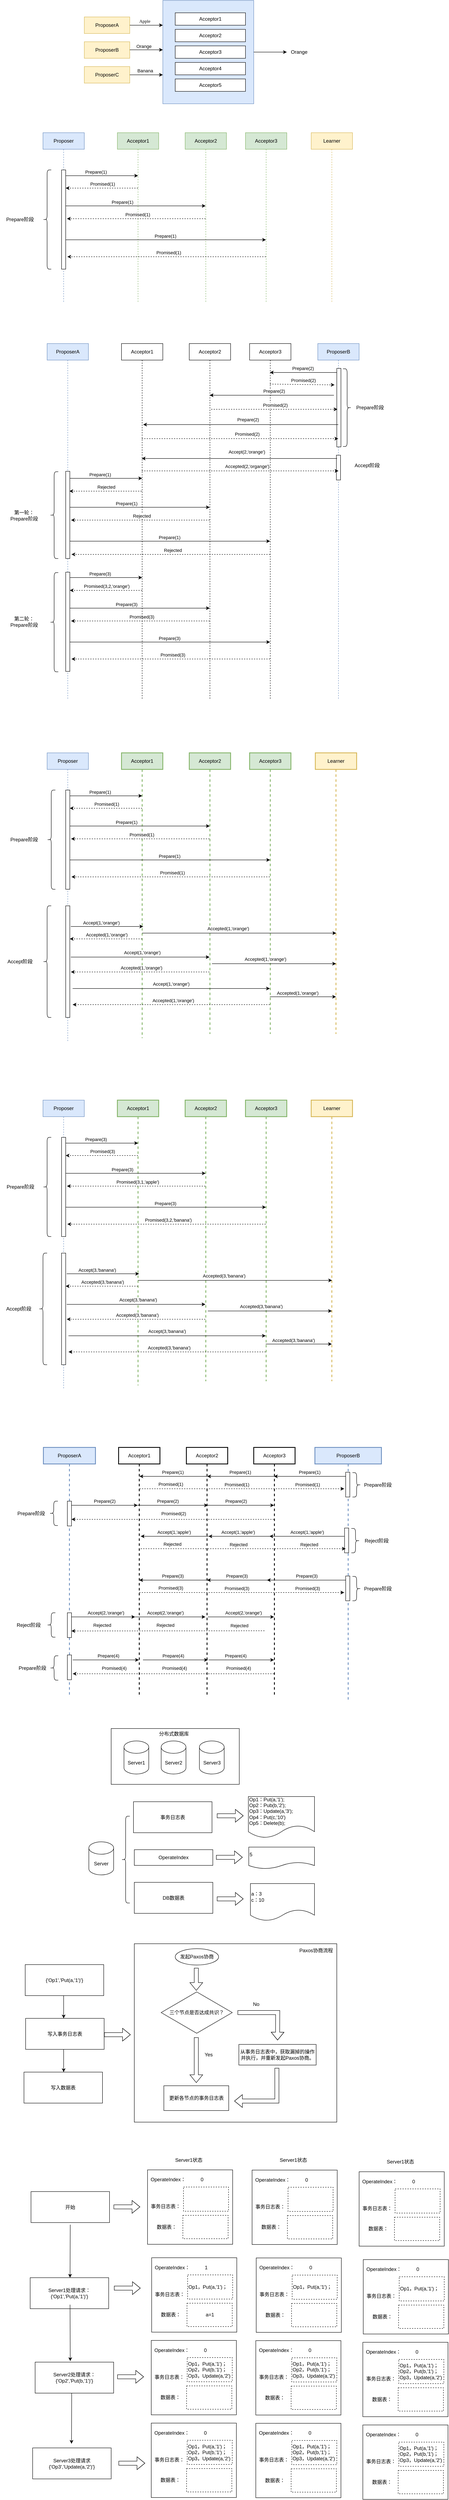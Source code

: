<mxfile version="21.7.2" type="github">
  <diagram name="第 1 页" id="v4rp2MU2DIvw7WmQTmr3">
    <mxGraphModel dx="1254" dy="843" grid="1" gridSize="10" guides="1" tooltips="1" connect="1" arrows="1" fold="1" page="1" pageScale="1" pageWidth="827" pageHeight="1169" math="0" shadow="0">
      <root>
        <mxCell id="0" />
        <mxCell id="1" parent="0" />
        <mxCell id="FyVBpPdO0nm0Gu7SyeVc-1" value="Proposer" style="shape=umlLifeline;perimeter=lifelinePerimeter;whiteSpace=wrap;html=1;container=1;dropTarget=0;collapsible=0;recursiveResize=0;outlineConnect=0;portConstraint=eastwest;newEdgeStyle={&quot;curved&quot;:0,&quot;rounded&quot;:0};movable=1;resizable=1;rotatable=1;deletable=1;editable=1;locked=0;connectable=1;fillColor=#dae8fc;strokeColor=#6c8ebf;" vertex="1" parent="1">
          <mxGeometry x="111" y="380" width="100" height="410" as="geometry" />
        </mxCell>
        <mxCell id="FyVBpPdO0nm0Gu7SyeVc-45" value="" style="html=1;points=[[0,0,0,0,5],[0,1,0,0,-5],[1,0,0,0,5],[1,1,0,0,-5]];perimeter=orthogonalPerimeter;outlineConnect=0;targetShapes=umlLifeline;portConstraint=eastwest;newEdgeStyle={&quot;curved&quot;:0,&quot;rounded&quot;:0};" vertex="1" parent="FyVBpPdO0nm0Gu7SyeVc-1">
          <mxGeometry x="45" y="90" width="10" height="240" as="geometry" />
        </mxCell>
        <mxCell id="FyVBpPdO0nm0Gu7SyeVc-4" value="Acceptor1" style="shape=umlLifeline;perimeter=lifelinePerimeter;whiteSpace=wrap;html=1;container=1;dropTarget=0;collapsible=0;recursiveResize=0;outlineConnect=0;portConstraint=eastwest;newEdgeStyle={&quot;curved&quot;:0,&quot;rounded&quot;:0};movable=1;resizable=1;rotatable=1;deletable=1;editable=1;locked=0;connectable=1;fillColor=#d5e8d4;strokeColor=#82b366;" vertex="1" parent="1">
          <mxGeometry x="291" y="380" width="100" height="410" as="geometry" />
        </mxCell>
        <mxCell id="FyVBpPdO0nm0Gu7SyeVc-5" value="Acceptor2" style="shape=umlLifeline;perimeter=lifelinePerimeter;whiteSpace=wrap;html=1;container=1;dropTarget=0;collapsible=0;recursiveResize=0;outlineConnect=0;portConstraint=eastwest;newEdgeStyle={&quot;curved&quot;:0,&quot;rounded&quot;:0};movable=1;resizable=1;rotatable=1;deletable=1;editable=1;locked=0;connectable=1;fillColor=#d5e8d4;strokeColor=#82b366;" vertex="1" parent="1">
          <mxGeometry x="455" y="380" width="100" height="410" as="geometry" />
        </mxCell>
        <mxCell id="FyVBpPdO0nm0Gu7SyeVc-6" value="Acceptor3" style="shape=umlLifeline;perimeter=lifelinePerimeter;whiteSpace=wrap;html=1;container=1;dropTarget=0;collapsible=0;recursiveResize=0;outlineConnect=0;portConstraint=eastwest;newEdgeStyle={&quot;curved&quot;:0,&quot;rounded&quot;:0};movable=1;resizable=1;rotatable=1;deletable=1;editable=1;locked=0;connectable=1;fillColor=#d5e8d4;strokeColor=#82b366;" vertex="1" parent="1">
          <mxGeometry x="601" y="380" width="100" height="410" as="geometry" />
        </mxCell>
        <mxCell id="FyVBpPdO0nm0Gu7SyeVc-14" value="ProposerA" style="rounded=0;whiteSpace=wrap;html=1;fillColor=#fff2cc;strokeColor=#d6b656;" vertex="1" parent="1">
          <mxGeometry x="211" y="100" width="110" height="40" as="geometry" />
        </mxCell>
        <mxCell id="FyVBpPdO0nm0Gu7SyeVc-15" value="ProposerB" style="rounded=0;whiteSpace=wrap;html=1;fillColor=#fff2cc;strokeColor=#d6b656;" vertex="1" parent="1">
          <mxGeometry x="211" y="160" width="110" height="40" as="geometry" />
        </mxCell>
        <mxCell id="FyVBpPdO0nm0Gu7SyeVc-16" value="ProposerC" style="rounded=0;whiteSpace=wrap;html=1;fillColor=#fff2cc;strokeColor=#d6b656;" vertex="1" parent="1">
          <mxGeometry x="211" y="220" width="110" height="40" as="geometry" />
        </mxCell>
        <mxCell id="FyVBpPdO0nm0Gu7SyeVc-17" value="" style="rounded=0;whiteSpace=wrap;html=1;fillColor=#dae8fc;strokeColor=#6c8ebf;" vertex="1" parent="1">
          <mxGeometry x="401" y="60" width="220" height="250" as="geometry" />
        </mxCell>
        <mxCell id="FyVBpPdO0nm0Gu7SyeVc-18" value="Acceptor1" style="rounded=0;whiteSpace=wrap;html=1;" vertex="1" parent="1">
          <mxGeometry x="431" y="90" width="170.0" height="30" as="geometry" />
        </mxCell>
        <mxCell id="FyVBpPdO0nm0Gu7SyeVc-19" value="Acceptor2" style="rounded=0;whiteSpace=wrap;html=1;" vertex="1" parent="1">
          <mxGeometry x="431" y="130" width="170.0" height="30" as="geometry" />
        </mxCell>
        <mxCell id="FyVBpPdO0nm0Gu7SyeVc-20" value="Acceptor3" style="rounded=0;whiteSpace=wrap;html=1;" vertex="1" parent="1">
          <mxGeometry x="431" y="170" width="170" height="30" as="geometry" />
        </mxCell>
        <mxCell id="FyVBpPdO0nm0Gu7SyeVc-21" value="Acceptor4" style="rounded=0;whiteSpace=wrap;html=1;" vertex="1" parent="1">
          <mxGeometry x="431" y="210" width="170.0" height="30" as="geometry" />
        </mxCell>
        <mxCell id="FyVBpPdO0nm0Gu7SyeVc-22" value="Acceptor5" style="rounded=0;whiteSpace=wrap;html=1;" vertex="1" parent="1">
          <mxGeometry x="431" y="250" width="170.0" height="30" as="geometry" />
        </mxCell>
        <mxCell id="FyVBpPdO0nm0Gu7SyeVc-24" value="" style="endArrow=classic;html=1;rounded=0;exitX=1;exitY=0.5;exitDx=0;exitDy=0;" edge="1" parent="1" source="FyVBpPdO0nm0Gu7SyeVc-17">
          <mxGeometry width="50" height="50" relative="1" as="geometry">
            <mxPoint x="641" y="200" as="sourcePoint" />
            <mxPoint x="701" y="185" as="targetPoint" />
          </mxGeometry>
        </mxCell>
        <mxCell id="FyVBpPdO0nm0Gu7SyeVc-25" value="" style="endArrow=classic;html=1;rounded=0;exitX=1;exitY=0.5;exitDx=0;exitDy=0;" edge="1" parent="1">
          <mxGeometry width="50" height="50" relative="1" as="geometry">
            <mxPoint x="321" y="120" as="sourcePoint" />
            <mxPoint x="401" y="120" as="targetPoint" />
          </mxGeometry>
        </mxCell>
        <mxCell id="FyVBpPdO0nm0Gu7SyeVc-30" value="&lt;font face=&quot;Garamond&quot;&gt;Apple&lt;/font&gt;" style="edgeLabel;html=1;align=center;verticalAlign=middle;resizable=0;points=[];" vertex="1" connectable="0" parent="FyVBpPdO0nm0Gu7SyeVc-25">
          <mxGeometry x="-0.1" y="10" relative="1" as="geometry">
            <mxPoint as="offset" />
          </mxGeometry>
        </mxCell>
        <mxCell id="FyVBpPdO0nm0Gu7SyeVc-26" value="" style="endArrow=classic;html=1;rounded=0;exitX=1;exitY=0.5;exitDx=0;exitDy=0;" edge="1" parent="1">
          <mxGeometry width="50" height="50" relative="1" as="geometry">
            <mxPoint x="321" y="179.5" as="sourcePoint" />
            <mxPoint x="401" y="179.5" as="targetPoint" />
          </mxGeometry>
        </mxCell>
        <mxCell id="FyVBpPdO0nm0Gu7SyeVc-32" value="Orange" style="edgeLabel;html=1;align=center;verticalAlign=middle;resizable=0;points=[];" vertex="1" connectable="0" parent="FyVBpPdO0nm0Gu7SyeVc-26">
          <mxGeometry x="-0.15" y="10" relative="1" as="geometry">
            <mxPoint y="1" as="offset" />
          </mxGeometry>
        </mxCell>
        <mxCell id="FyVBpPdO0nm0Gu7SyeVc-27" value="" style="endArrow=classic;html=1;rounded=0;exitX=1;exitY=0.5;exitDx=0;exitDy=0;" edge="1" parent="1">
          <mxGeometry width="50" height="50" relative="1" as="geometry">
            <mxPoint x="321" y="240" as="sourcePoint" />
            <mxPoint x="401" y="240" as="targetPoint" />
          </mxGeometry>
        </mxCell>
        <mxCell id="FyVBpPdO0nm0Gu7SyeVc-34" value="Banana" style="edgeLabel;html=1;align=center;verticalAlign=middle;resizable=0;points=[];" vertex="1" connectable="0" parent="FyVBpPdO0nm0Gu7SyeVc-27">
          <mxGeometry x="-0.075" y="10" relative="1" as="geometry">
            <mxPoint as="offset" />
          </mxGeometry>
        </mxCell>
        <mxCell id="FyVBpPdO0nm0Gu7SyeVc-29" value="Orange" style="text;html=1;strokeColor=none;fillColor=none;align=center;verticalAlign=middle;whiteSpace=wrap;rounded=0;" vertex="1" parent="1">
          <mxGeometry x="711" y="170" width="40" height="30" as="geometry" />
        </mxCell>
        <mxCell id="FyVBpPdO0nm0Gu7SyeVc-46" value="" style="endArrow=classic;html=1;rounded=0;" edge="1" parent="1">
          <mxGeometry width="50" height="50" relative="1" as="geometry">
            <mxPoint x="166" y="484" as="sourcePoint" />
            <mxPoint x="341" y="484" as="targetPoint" />
          </mxGeometry>
        </mxCell>
        <mxCell id="FyVBpPdO0nm0Gu7SyeVc-51" value="Prepare(1)" style="edgeLabel;html=1;align=center;verticalAlign=middle;resizable=0;points=[];" vertex="1" connectable="0" parent="FyVBpPdO0nm0Gu7SyeVc-46">
          <mxGeometry x="-0.166" y="10" relative="1" as="geometry">
            <mxPoint y="1" as="offset" />
          </mxGeometry>
        </mxCell>
        <mxCell id="FyVBpPdO0nm0Gu7SyeVc-48" value="" style="endArrow=classic;html=1;rounded=0;" edge="1" parent="1">
          <mxGeometry width="50" height="50" relative="1" as="geometry">
            <mxPoint x="166" y="639" as="sourcePoint" />
            <mxPoint x="650.5" y="639" as="targetPoint" />
          </mxGeometry>
        </mxCell>
        <mxCell id="FyVBpPdO0nm0Gu7SyeVc-65" value="Prepare(1)" style="edgeLabel;html=1;align=center;verticalAlign=middle;resizable=0;points=[];" vertex="1" connectable="0" parent="FyVBpPdO0nm0Gu7SyeVc-48">
          <mxGeometry x="-0.005" y="10" relative="1" as="geometry">
            <mxPoint y="1" as="offset" />
          </mxGeometry>
        </mxCell>
        <mxCell id="FyVBpPdO0nm0Gu7SyeVc-47" value="" style="endArrow=classic;html=1;rounded=0;" edge="1" parent="1">
          <mxGeometry width="50" height="50" relative="1" as="geometry">
            <mxPoint x="166" y="557" as="sourcePoint" />
            <mxPoint x="504.5" y="557" as="targetPoint" />
          </mxGeometry>
        </mxCell>
        <mxCell id="FyVBpPdO0nm0Gu7SyeVc-64" value="Prepare(1)" style="edgeLabel;html=1;align=center;verticalAlign=middle;resizable=0;points=[];" vertex="1" connectable="0" parent="FyVBpPdO0nm0Gu7SyeVc-47">
          <mxGeometry x="-0.191" y="10" relative="1" as="geometry">
            <mxPoint y="1" as="offset" />
          </mxGeometry>
        </mxCell>
        <mxCell id="FyVBpPdO0nm0Gu7SyeVc-50" value="" style="endArrow=classic;html=1;rounded=0;dashed=1;" edge="1" parent="1">
          <mxGeometry width="50" height="50" relative="1" as="geometry">
            <mxPoint x="341" y="514" as="sourcePoint" />
            <mxPoint x="166" y="514" as="targetPoint" />
            <Array as="points" />
          </mxGeometry>
        </mxCell>
        <mxCell id="FyVBpPdO0nm0Gu7SyeVc-53" value="Promised(1)" style="edgeLabel;html=1;align=center;verticalAlign=middle;resizable=0;points=[];" vertex="1" connectable="0" parent="FyVBpPdO0nm0Gu7SyeVc-50">
          <mxGeometry x="-0.017" y="-10" relative="1" as="geometry">
            <mxPoint as="offset" />
          </mxGeometry>
        </mxCell>
        <mxCell id="FyVBpPdO0nm0Gu7SyeVc-58" value="" style="shape=curlyBracket;whiteSpace=wrap;html=1;rounded=1;labelPosition=left;verticalLabelPosition=middle;align=right;verticalAlign=middle;" vertex="1" parent="1">
          <mxGeometry x="111" y="470" width="20" height="240" as="geometry" />
        </mxCell>
        <mxCell id="FyVBpPdO0nm0Gu7SyeVc-59" value="Prepare阶段" style="text;html=1;strokeColor=none;fillColor=none;align=center;verticalAlign=middle;whiteSpace=wrap;rounded=0;" vertex="1" parent="1">
          <mxGeometry x="10" y="575" width="91" height="30" as="geometry" />
        </mxCell>
        <mxCell id="FyVBpPdO0nm0Gu7SyeVc-60" value="" style="endArrow=classic;html=1;rounded=0;dashed=1;" edge="1" parent="1" source="FyVBpPdO0nm0Gu7SyeVc-5">
          <mxGeometry width="50" height="50" relative="1" as="geometry">
            <mxPoint x="344" y="588" as="sourcePoint" />
            <mxPoint x="169" y="588" as="targetPoint" />
            <Array as="points" />
          </mxGeometry>
        </mxCell>
        <mxCell id="FyVBpPdO0nm0Gu7SyeVc-61" value="Promised(1)" style="edgeLabel;html=1;align=center;verticalAlign=middle;resizable=0;points=[];" vertex="1" connectable="0" parent="FyVBpPdO0nm0Gu7SyeVc-60">
          <mxGeometry x="-0.017" y="-10" relative="1" as="geometry">
            <mxPoint as="offset" />
          </mxGeometry>
        </mxCell>
        <mxCell id="FyVBpPdO0nm0Gu7SyeVc-62" value="" style="endArrow=classic;html=1;rounded=0;dashed=1;" edge="1" parent="1" source="FyVBpPdO0nm0Gu7SyeVc-6">
          <mxGeometry width="50" height="50" relative="1" as="geometry">
            <mxPoint x="506" y="680" as="sourcePoint" />
            <mxPoint x="170" y="680" as="targetPoint" />
            <Array as="points" />
          </mxGeometry>
        </mxCell>
        <mxCell id="FyVBpPdO0nm0Gu7SyeVc-63" value="Promised(1)" style="edgeLabel;html=1;align=center;verticalAlign=middle;resizable=0;points=[];" vertex="1" connectable="0" parent="FyVBpPdO0nm0Gu7SyeVc-62">
          <mxGeometry x="-0.017" y="-10" relative="1" as="geometry">
            <mxPoint as="offset" />
          </mxGeometry>
        </mxCell>
        <mxCell id="FyVBpPdO0nm0Gu7SyeVc-66" value="Learner" style="shape=umlLifeline;perimeter=lifelinePerimeter;whiteSpace=wrap;html=1;container=1;dropTarget=0;collapsible=0;recursiveResize=0;outlineConnect=0;portConstraint=eastwest;newEdgeStyle={&quot;curved&quot;:0,&quot;rounded&quot;:0};movable=1;resizable=1;rotatable=1;deletable=1;editable=1;locked=0;connectable=1;fillColor=#fff2cc;strokeColor=#d6b656;" vertex="1" parent="1">
          <mxGeometry x="760" y="380" width="100" height="410" as="geometry" />
        </mxCell>
        <mxCell id="FyVBpPdO0nm0Gu7SyeVc-69" value="ProposerA" style="shape=umlLifeline;perimeter=lifelinePerimeter;whiteSpace=wrap;html=1;container=1;dropTarget=0;collapsible=0;recursiveResize=0;outlineConnect=0;portConstraint=eastwest;newEdgeStyle={&quot;curved&quot;:0,&quot;rounded&quot;:0};movable=1;resizable=1;rotatable=1;deletable=1;editable=1;locked=0;connectable=1;fillColor=#dae8fc;strokeColor=#6c8ebf;" vertex="1" parent="1">
          <mxGeometry x="121" y="890" width="100" height="860" as="geometry" />
        </mxCell>
        <mxCell id="FyVBpPdO0nm0Gu7SyeVc-70" value="" style="html=1;points=[[0,0,0,0,5],[0,1,0,0,-5],[1,0,0,0,5],[1,1,0,0,-5]];perimeter=orthogonalPerimeter;outlineConnect=0;targetShapes=umlLifeline;portConstraint=eastwest;newEdgeStyle={&quot;curved&quot;:0,&quot;rounded&quot;:0};" vertex="1" parent="FyVBpPdO0nm0Gu7SyeVc-69">
          <mxGeometry x="45" y="309" width="10" height="211" as="geometry" />
        </mxCell>
        <mxCell id="FyVBpPdO0nm0Gu7SyeVc-105" value="" style="html=1;points=[[0,0,0,0,5],[0,1,0,0,-5],[1,0,0,0,5],[1,1,0,0,-5]];perimeter=orthogonalPerimeter;outlineConnect=0;targetShapes=umlLifeline;portConstraint=eastwest;newEdgeStyle={&quot;curved&quot;:0,&quot;rounded&quot;:0};" vertex="1" parent="FyVBpPdO0nm0Gu7SyeVc-69">
          <mxGeometry x="45" y="553" width="10" height="240" as="geometry" />
        </mxCell>
        <mxCell id="FyVBpPdO0nm0Gu7SyeVc-106" value="" style="endArrow=classic;html=1;rounded=0;" edge="1" parent="FyVBpPdO0nm0Gu7SyeVc-69">
          <mxGeometry width="50" height="50" relative="1" as="geometry">
            <mxPoint x="55" y="566" as="sourcePoint" />
            <mxPoint x="230" y="566" as="targetPoint" />
          </mxGeometry>
        </mxCell>
        <mxCell id="FyVBpPdO0nm0Gu7SyeVc-107" value="Prepare(3)" style="edgeLabel;html=1;align=center;verticalAlign=middle;resizable=0;points=[];" vertex="1" connectable="0" parent="FyVBpPdO0nm0Gu7SyeVc-106">
          <mxGeometry x="-0.166" y="10" relative="1" as="geometry">
            <mxPoint y="1" as="offset" />
          </mxGeometry>
        </mxCell>
        <mxCell id="FyVBpPdO0nm0Gu7SyeVc-108" value="" style="endArrow=classic;html=1;rounded=0;" edge="1" parent="FyVBpPdO0nm0Gu7SyeVc-69">
          <mxGeometry width="50" height="50" relative="1" as="geometry">
            <mxPoint x="55" y="722" as="sourcePoint" />
            <mxPoint x="539.5" y="722" as="targetPoint" />
          </mxGeometry>
        </mxCell>
        <mxCell id="FyVBpPdO0nm0Gu7SyeVc-109" value="Prepare(3)" style="edgeLabel;html=1;align=center;verticalAlign=middle;resizable=0;points=[];" vertex="1" connectable="0" parent="FyVBpPdO0nm0Gu7SyeVc-108">
          <mxGeometry x="-0.005" y="10" relative="1" as="geometry">
            <mxPoint y="1" as="offset" />
          </mxGeometry>
        </mxCell>
        <mxCell id="FyVBpPdO0nm0Gu7SyeVc-110" value="" style="endArrow=classic;html=1;rounded=0;" edge="1" parent="FyVBpPdO0nm0Gu7SyeVc-69">
          <mxGeometry width="50" height="50" relative="1" as="geometry">
            <mxPoint x="55" y="640" as="sourcePoint" />
            <mxPoint x="393.5" y="640" as="targetPoint" />
          </mxGeometry>
        </mxCell>
        <mxCell id="FyVBpPdO0nm0Gu7SyeVc-111" value="Prepare(3)" style="edgeLabel;html=1;align=center;verticalAlign=middle;resizable=0;points=[];" vertex="1" connectable="0" parent="FyVBpPdO0nm0Gu7SyeVc-110">
          <mxGeometry x="-0.191" y="10" relative="1" as="geometry">
            <mxPoint y="1" as="offset" />
          </mxGeometry>
        </mxCell>
        <mxCell id="FyVBpPdO0nm0Gu7SyeVc-112" value="" style="endArrow=classic;html=1;rounded=0;dashed=1;" edge="1" parent="FyVBpPdO0nm0Gu7SyeVc-69">
          <mxGeometry width="50" height="50" relative="1" as="geometry">
            <mxPoint x="230" y="597" as="sourcePoint" />
            <mxPoint x="55" y="597" as="targetPoint" />
            <Array as="points" />
          </mxGeometry>
        </mxCell>
        <mxCell id="FyVBpPdO0nm0Gu7SyeVc-113" value="Promised(3,2,&#39;orange&#39;)" style="edgeLabel;html=1;align=center;verticalAlign=middle;resizable=0;points=[];" vertex="1" connectable="0" parent="FyVBpPdO0nm0Gu7SyeVc-112">
          <mxGeometry x="-0.017" y="-10" relative="1" as="geometry">
            <mxPoint as="offset" />
          </mxGeometry>
        </mxCell>
        <mxCell id="FyVBpPdO0nm0Gu7SyeVc-114" value="" style="shape=curlyBracket;whiteSpace=wrap;html=1;rounded=1;labelPosition=left;verticalLabelPosition=middle;align=right;verticalAlign=middle;" vertex="1" parent="FyVBpPdO0nm0Gu7SyeVc-69">
          <mxGeometry x="7" y="554" width="20" height="240" as="geometry" />
        </mxCell>
        <mxCell id="FyVBpPdO0nm0Gu7SyeVc-115" value="第二轮：Prepare阶段" style="text;html=1;strokeColor=none;fillColor=none;align=center;verticalAlign=middle;whiteSpace=wrap;rounded=0;" vertex="1" parent="FyVBpPdO0nm0Gu7SyeVc-69">
          <mxGeometry x="-101" y="658" width="91" height="30" as="geometry" />
        </mxCell>
        <mxCell id="FyVBpPdO0nm0Gu7SyeVc-116" value="" style="endArrow=classic;html=1;rounded=0;dashed=1;" edge="1" parent="FyVBpPdO0nm0Gu7SyeVc-69">
          <mxGeometry width="50" height="50" relative="1" as="geometry">
            <mxPoint x="393.5" y="671" as="sourcePoint" />
            <mxPoint x="58" y="671" as="targetPoint" />
            <Array as="points" />
          </mxGeometry>
        </mxCell>
        <mxCell id="FyVBpPdO0nm0Gu7SyeVc-117" value="Promised(3)" style="edgeLabel;html=1;align=center;verticalAlign=middle;resizable=0;points=[];" vertex="1" connectable="0" parent="FyVBpPdO0nm0Gu7SyeVc-116">
          <mxGeometry x="-0.017" y="-10" relative="1" as="geometry">
            <mxPoint as="offset" />
          </mxGeometry>
        </mxCell>
        <mxCell id="FyVBpPdO0nm0Gu7SyeVc-118" value="" style="endArrow=classic;html=1;rounded=0;dashed=1;" edge="1" parent="FyVBpPdO0nm0Gu7SyeVc-69">
          <mxGeometry width="50" height="50" relative="1" as="geometry">
            <mxPoint x="539.5" y="763" as="sourcePoint" />
            <mxPoint x="59" y="763" as="targetPoint" />
            <Array as="points" />
          </mxGeometry>
        </mxCell>
        <mxCell id="FyVBpPdO0nm0Gu7SyeVc-119" value="Promised(3)" style="edgeLabel;html=1;align=center;verticalAlign=middle;resizable=0;points=[];" vertex="1" connectable="0" parent="FyVBpPdO0nm0Gu7SyeVc-118">
          <mxGeometry x="-0.017" y="-10" relative="1" as="geometry">
            <mxPoint as="offset" />
          </mxGeometry>
        </mxCell>
        <mxCell id="FyVBpPdO0nm0Gu7SyeVc-71" value="Acceptor1" style="shape=umlLifeline;perimeter=lifelinePerimeter;whiteSpace=wrap;html=1;container=1;dropTarget=0;collapsible=0;recursiveResize=0;outlineConnect=0;portConstraint=eastwest;newEdgeStyle={&quot;curved&quot;:0,&quot;rounded&quot;:0};movable=1;resizable=1;rotatable=1;deletable=1;editable=1;locked=0;connectable=1;" vertex="1" parent="1">
          <mxGeometry x="301" y="890" width="100" height="860" as="geometry" />
        </mxCell>
        <mxCell id="FyVBpPdO0nm0Gu7SyeVc-72" value="Acceptor2" style="shape=umlLifeline;perimeter=lifelinePerimeter;whiteSpace=wrap;html=1;container=1;dropTarget=0;collapsible=0;recursiveResize=0;outlineConnect=0;portConstraint=eastwest;newEdgeStyle={&quot;curved&quot;:0,&quot;rounded&quot;:0};movable=1;resizable=1;rotatable=1;deletable=1;editable=1;locked=0;connectable=1;" vertex="1" parent="1">
          <mxGeometry x="465" y="890" width="100" height="860" as="geometry" />
        </mxCell>
        <mxCell id="FyVBpPdO0nm0Gu7SyeVc-73" value="Acceptor3" style="shape=umlLifeline;perimeter=lifelinePerimeter;whiteSpace=wrap;html=1;container=1;dropTarget=0;collapsible=0;recursiveResize=0;outlineConnect=0;portConstraint=eastwest;newEdgeStyle={&quot;curved&quot;:0,&quot;rounded&quot;:0};movable=1;resizable=1;rotatable=1;deletable=1;editable=1;locked=0;connectable=1;" vertex="1" parent="1">
          <mxGeometry x="611" y="890" width="100" height="860" as="geometry" />
        </mxCell>
        <mxCell id="FyVBpPdO0nm0Gu7SyeVc-74" value="" style="endArrow=classic;html=1;rounded=0;" edge="1" parent="1">
          <mxGeometry width="50" height="50" relative="1" as="geometry">
            <mxPoint x="176" y="1216" as="sourcePoint" />
            <mxPoint x="351" y="1216" as="targetPoint" />
          </mxGeometry>
        </mxCell>
        <mxCell id="FyVBpPdO0nm0Gu7SyeVc-75" value="Prepare(1)" style="edgeLabel;html=1;align=center;verticalAlign=middle;resizable=0;points=[];" vertex="1" connectable="0" parent="FyVBpPdO0nm0Gu7SyeVc-74">
          <mxGeometry x="-0.166" y="10" relative="1" as="geometry">
            <mxPoint y="1" as="offset" />
          </mxGeometry>
        </mxCell>
        <mxCell id="FyVBpPdO0nm0Gu7SyeVc-76" value="" style="endArrow=classic;html=1;rounded=0;" edge="1" parent="1">
          <mxGeometry width="50" height="50" relative="1" as="geometry">
            <mxPoint x="176" y="1368" as="sourcePoint" />
            <mxPoint x="660.5" y="1368" as="targetPoint" />
          </mxGeometry>
        </mxCell>
        <mxCell id="FyVBpPdO0nm0Gu7SyeVc-77" value="Prepare(1)" style="edgeLabel;html=1;align=center;verticalAlign=middle;resizable=0;points=[];" vertex="1" connectable="0" parent="FyVBpPdO0nm0Gu7SyeVc-76">
          <mxGeometry x="-0.005" y="10" relative="1" as="geometry">
            <mxPoint y="1" as="offset" />
          </mxGeometry>
        </mxCell>
        <mxCell id="FyVBpPdO0nm0Gu7SyeVc-78" value="" style="endArrow=classic;html=1;rounded=0;" edge="1" parent="1">
          <mxGeometry width="50" height="50" relative="1" as="geometry">
            <mxPoint x="176" y="1286" as="sourcePoint" />
            <mxPoint x="514.5" y="1286" as="targetPoint" />
          </mxGeometry>
        </mxCell>
        <mxCell id="FyVBpPdO0nm0Gu7SyeVc-79" value="Prepare(1)" style="edgeLabel;html=1;align=center;verticalAlign=middle;resizable=0;points=[];" vertex="1" connectable="0" parent="FyVBpPdO0nm0Gu7SyeVc-78">
          <mxGeometry x="-0.191" y="10" relative="1" as="geometry">
            <mxPoint y="1" as="offset" />
          </mxGeometry>
        </mxCell>
        <mxCell id="FyVBpPdO0nm0Gu7SyeVc-80" value="" style="endArrow=classic;html=1;rounded=0;dashed=1;" edge="1" parent="1">
          <mxGeometry width="50" height="50" relative="1" as="geometry">
            <mxPoint x="350" y="1247" as="sourcePoint" />
            <mxPoint x="175" y="1247" as="targetPoint" />
            <Array as="points" />
          </mxGeometry>
        </mxCell>
        <mxCell id="FyVBpPdO0nm0Gu7SyeVc-81" value="Rejected" style="edgeLabel;html=1;align=center;verticalAlign=middle;resizable=0;points=[];" vertex="1" connectable="0" parent="FyVBpPdO0nm0Gu7SyeVc-80">
          <mxGeometry x="-0.017" y="-10" relative="1" as="geometry">
            <mxPoint as="offset" />
          </mxGeometry>
        </mxCell>
        <mxCell id="FyVBpPdO0nm0Gu7SyeVc-82" value="" style="shape=curlyBracket;whiteSpace=wrap;html=1;rounded=1;labelPosition=left;verticalLabelPosition=middle;align=right;verticalAlign=middle;" vertex="1" parent="1">
          <mxGeometry x="128" y="1200" width="20" height="210" as="geometry" />
        </mxCell>
        <mxCell id="FyVBpPdO0nm0Gu7SyeVc-83" value="第一轮：Prepare阶段" style="text;html=1;strokeColor=none;fillColor=none;align=center;verticalAlign=middle;whiteSpace=wrap;rounded=0;" vertex="1" parent="1">
          <mxGeometry x="20" y="1291" width="91" height="30" as="geometry" />
        </mxCell>
        <mxCell id="FyVBpPdO0nm0Gu7SyeVc-84" value="" style="endArrow=classic;html=1;rounded=0;dashed=1;" edge="1" parent="1">
          <mxGeometry width="50" height="50" relative="1" as="geometry">
            <mxPoint x="514.5" y="1317" as="sourcePoint" />
            <mxPoint x="179" y="1317" as="targetPoint" />
            <Array as="points" />
          </mxGeometry>
        </mxCell>
        <mxCell id="FyVBpPdO0nm0Gu7SyeVc-85" value="Rejected" style="edgeLabel;html=1;align=center;verticalAlign=middle;resizable=0;points=[];" vertex="1" connectable="0" parent="FyVBpPdO0nm0Gu7SyeVc-84">
          <mxGeometry x="-0.017" y="-10" relative="1" as="geometry">
            <mxPoint as="offset" />
          </mxGeometry>
        </mxCell>
        <mxCell id="FyVBpPdO0nm0Gu7SyeVc-86" value="" style="endArrow=classic;html=1;rounded=0;dashed=1;" edge="1" parent="1">
          <mxGeometry width="50" height="50" relative="1" as="geometry">
            <mxPoint x="660.5" y="1400" as="sourcePoint" />
            <mxPoint x="180" y="1400" as="targetPoint" />
            <Array as="points" />
          </mxGeometry>
        </mxCell>
        <mxCell id="FyVBpPdO0nm0Gu7SyeVc-87" value="Rejected" style="edgeLabel;html=1;align=center;verticalAlign=middle;resizable=0;points=[];" vertex="1" connectable="0" parent="FyVBpPdO0nm0Gu7SyeVc-86">
          <mxGeometry x="-0.017" y="-10" relative="1" as="geometry">
            <mxPoint as="offset" />
          </mxGeometry>
        </mxCell>
        <mxCell id="FyVBpPdO0nm0Gu7SyeVc-88" value="ProposerB" style="shape=umlLifeline;perimeter=lifelinePerimeter;whiteSpace=wrap;html=1;container=1;dropTarget=0;collapsible=0;recursiveResize=0;outlineConnect=0;portConstraint=eastwest;newEdgeStyle={&quot;curved&quot;:0,&quot;rounded&quot;:0};movable=1;resizable=1;rotatable=1;deletable=1;editable=1;locked=0;connectable=1;fillColor=#dae8fc;strokeColor=#6c8ebf;" vertex="1" parent="1">
          <mxGeometry x="776" y="890" width="100" height="860" as="geometry" />
        </mxCell>
        <mxCell id="FyVBpPdO0nm0Gu7SyeVc-89" value="" style="html=1;points=[[0,0,0,0,5],[0,1,0,0,-5],[1,0,0,0,5],[1,1,0,0,-5]];perimeter=orthogonalPerimeter;outlineConnect=0;targetShapes=umlLifeline;portConstraint=eastwest;newEdgeStyle={&quot;curved&quot;:0,&quot;rounded&quot;:0};" vertex="1" parent="FyVBpPdO0nm0Gu7SyeVc-88">
          <mxGeometry x="46" y="60" width="10" height="190" as="geometry" />
        </mxCell>
        <mxCell id="FyVBpPdO0nm0Gu7SyeVc-120" value="" style="html=1;points=[[0,0,0,0,5],[0,1,0,0,-5],[1,0,0,0,5],[1,1,0,0,-5]];perimeter=orthogonalPerimeter;outlineConnect=0;targetShapes=umlLifeline;portConstraint=eastwest;newEdgeStyle={&quot;curved&quot;:0,&quot;rounded&quot;:0};" vertex="1" parent="FyVBpPdO0nm0Gu7SyeVc-88">
          <mxGeometry x="45" y="270" width="10" height="60" as="geometry" />
        </mxCell>
        <mxCell id="FyVBpPdO0nm0Gu7SyeVc-90" value="" style="endArrow=classic;html=1;rounded=0;" edge="1" parent="1" source="FyVBpPdO0nm0Gu7SyeVc-89">
          <mxGeometry width="50" height="50" relative="1" as="geometry">
            <mxPoint x="808.5" y="960" as="sourcePoint" />
            <mxPoint x="660" y="960" as="targetPoint" />
          </mxGeometry>
        </mxCell>
        <mxCell id="FyVBpPdO0nm0Gu7SyeVc-91" value="Prepare(2)" style="edgeLabel;html=1;align=center;verticalAlign=middle;resizable=0;points=[];" vertex="1" connectable="0" parent="FyVBpPdO0nm0Gu7SyeVc-90">
          <mxGeometry x="-0.166" y="-10" relative="1" as="geometry">
            <mxPoint x="-15" as="offset" />
          </mxGeometry>
        </mxCell>
        <mxCell id="FyVBpPdO0nm0Gu7SyeVc-92" value="" style="endArrow=classic;html=1;rounded=0;dashed=1;" edge="1" parent="1">
          <mxGeometry width="50" height="50" relative="1" as="geometry">
            <mxPoint x="660" y="988" as="sourcePoint" />
            <mxPoint x="816.5" y="990" as="targetPoint" />
            <Array as="points" />
          </mxGeometry>
        </mxCell>
        <mxCell id="FyVBpPdO0nm0Gu7SyeVc-93" value="Promised(2)" style="edgeLabel;html=1;align=center;verticalAlign=middle;resizable=0;points=[];" vertex="1" connectable="0" parent="FyVBpPdO0nm0Gu7SyeVc-92">
          <mxGeometry x="-0.017" y="-10" relative="1" as="geometry">
            <mxPoint x="4" y="-20" as="offset" />
          </mxGeometry>
        </mxCell>
        <mxCell id="FyVBpPdO0nm0Gu7SyeVc-95" value="" style="shape=curlyBracket;whiteSpace=wrap;html=1;rounded=1;labelPosition=left;verticalLabelPosition=middle;align=right;verticalAlign=middle;rotation=-180;" vertex="1" parent="1">
          <mxGeometry x="837" y="951" width="20" height="188" as="geometry" />
        </mxCell>
        <mxCell id="FyVBpPdO0nm0Gu7SyeVc-96" value="Prepare阶段" style="text;html=1;strokeColor=none;fillColor=none;align=center;verticalAlign=middle;whiteSpace=wrap;rounded=0;" vertex="1" parent="1">
          <mxGeometry x="857" y="1030" width="91" height="30" as="geometry" />
        </mxCell>
        <mxCell id="FyVBpPdO0nm0Gu7SyeVc-97" value="" style="endArrow=classic;html=1;rounded=0;" edge="1" parent="1">
          <mxGeometry width="50" height="50" relative="1" as="geometry">
            <mxPoint x="815" y="1015" as="sourcePoint" />
            <mxPoint x="514.5" y="1015" as="targetPoint" />
          </mxGeometry>
        </mxCell>
        <mxCell id="FyVBpPdO0nm0Gu7SyeVc-98" value="Prepare(2)" style="edgeLabel;html=1;align=center;verticalAlign=middle;resizable=0;points=[];" vertex="1" connectable="0" parent="FyVBpPdO0nm0Gu7SyeVc-97">
          <mxGeometry x="-0.166" y="-10" relative="1" as="geometry">
            <mxPoint x="-20" as="offset" />
          </mxGeometry>
        </mxCell>
        <mxCell id="FyVBpPdO0nm0Gu7SyeVc-99" value="" style="endArrow=classic;html=1;rounded=0;dashed=1;" edge="1" parent="1">
          <mxGeometry width="50" height="50" relative="1" as="geometry">
            <mxPoint x="518" y="1049" as="sourcePoint" />
            <mxPoint x="823.5" y="1049" as="targetPoint" />
            <Array as="points" />
          </mxGeometry>
        </mxCell>
        <mxCell id="FyVBpPdO0nm0Gu7SyeVc-100" value="Promised(2)" style="edgeLabel;html=1;align=center;verticalAlign=middle;resizable=0;points=[];" vertex="1" connectable="0" parent="FyVBpPdO0nm0Gu7SyeVc-99">
          <mxGeometry x="-0.017" y="-10" relative="1" as="geometry">
            <mxPoint x="5" y="-20" as="offset" />
          </mxGeometry>
        </mxCell>
        <mxCell id="FyVBpPdO0nm0Gu7SyeVc-101" value="" style="endArrow=classic;html=1;rounded=0;" edge="1" parent="1" source="FyVBpPdO0nm0Gu7SyeVc-88">
          <mxGeometry width="50" height="50" relative="1" as="geometry">
            <mxPoint x="814" y="1086" as="sourcePoint" />
            <mxPoint x="353.5" y="1086" as="targetPoint" />
          </mxGeometry>
        </mxCell>
        <mxCell id="FyVBpPdO0nm0Gu7SyeVc-102" value="Prepare(2)" style="edgeLabel;html=1;align=center;verticalAlign=middle;resizable=0;points=[];" vertex="1" connectable="0" parent="FyVBpPdO0nm0Gu7SyeVc-101">
          <mxGeometry x="-0.166" y="-10" relative="1" as="geometry">
            <mxPoint x="-22" y="-2" as="offset" />
          </mxGeometry>
        </mxCell>
        <mxCell id="FyVBpPdO0nm0Gu7SyeVc-103" value="" style="endArrow=classic;html=1;rounded=0;dashed=1;" edge="1" parent="1" target="FyVBpPdO0nm0Gu7SyeVc-88">
          <mxGeometry width="50" height="50" relative="1" as="geometry">
            <mxPoint x="350" y="1120" as="sourcePoint" />
            <mxPoint x="650" y="1120" as="targetPoint" />
            <Array as="points" />
          </mxGeometry>
        </mxCell>
        <mxCell id="FyVBpPdO0nm0Gu7SyeVc-104" value="Promised(2)" style="edgeLabel;html=1;align=center;verticalAlign=middle;resizable=0;points=[];" vertex="1" connectable="0" parent="FyVBpPdO0nm0Gu7SyeVc-103">
          <mxGeometry x="-0.017" y="-10" relative="1" as="geometry">
            <mxPoint x="21" y="-21" as="offset" />
          </mxGeometry>
        </mxCell>
        <mxCell id="FyVBpPdO0nm0Gu7SyeVc-121" value="Accept阶段" style="text;html=1;strokeColor=none;fillColor=none;align=center;verticalAlign=middle;whiteSpace=wrap;rounded=0;" vertex="1" parent="1">
          <mxGeometry x="850" y="1170" width="91" height="30" as="geometry" />
        </mxCell>
        <mxCell id="FyVBpPdO0nm0Gu7SyeVc-122" value="" style="endArrow=classic;html=1;rounded=0;" edge="1" parent="1">
          <mxGeometry width="50" height="50" relative="1" as="geometry">
            <mxPoint x="822.5" y="1168" as="sourcePoint" />
            <mxPoint x="350" y="1168" as="targetPoint" />
          </mxGeometry>
        </mxCell>
        <mxCell id="FyVBpPdO0nm0Gu7SyeVc-123" value="Accept(2,&#39;orange&#39;)" style="edgeLabel;html=1;align=center;verticalAlign=middle;resizable=0;points=[];" vertex="1" connectable="0" parent="FyVBpPdO0nm0Gu7SyeVc-122">
          <mxGeometry x="-0.166" y="-10" relative="1" as="geometry">
            <mxPoint x="-22" y="-6" as="offset" />
          </mxGeometry>
        </mxCell>
        <mxCell id="FyVBpPdO0nm0Gu7SyeVc-124" value="" style="endArrow=classic;html=1;rounded=0;dashed=1;" edge="1" parent="1">
          <mxGeometry width="50" height="50" relative="1" as="geometry">
            <mxPoint x="350" y="1198" as="sourcePoint" />
            <mxPoint x="826" y="1198" as="targetPoint" />
            <Array as="points" />
          </mxGeometry>
        </mxCell>
        <mxCell id="FyVBpPdO0nm0Gu7SyeVc-125" value="Accepted(2,&#39;organge&#39;)" style="edgeLabel;html=1;align=center;verticalAlign=middle;resizable=0;points=[];" vertex="1" connectable="0" parent="FyVBpPdO0nm0Gu7SyeVc-124">
          <mxGeometry x="-0.017" y="-10" relative="1" as="geometry">
            <mxPoint x="21" y="-21" as="offset" />
          </mxGeometry>
        </mxCell>
        <mxCell id="FyVBpPdO0nm0Gu7SyeVc-130" value="Proposer" style="shape=umlLifeline;perimeter=lifelinePerimeter;whiteSpace=wrap;html=1;container=1;dropTarget=0;collapsible=0;recursiveResize=0;outlineConnect=0;portConstraint=eastwest;newEdgeStyle={&quot;curved&quot;:0,&quot;rounded&quot;:0};movable=1;resizable=1;rotatable=1;deletable=1;editable=1;locked=0;connectable=1;fillColor=#dae8fc;strokeColor=#6c8ebf;" vertex="1" parent="1">
          <mxGeometry x="121" y="1880" width="100" height="700" as="geometry" />
        </mxCell>
        <mxCell id="FyVBpPdO0nm0Gu7SyeVc-131" value="" style="html=1;points=[[0,0,0,0,5],[0,1,0,0,-5],[1,0,0,0,5],[1,1,0,0,-5]];perimeter=orthogonalPerimeter;outlineConnect=0;targetShapes=umlLifeline;portConstraint=eastwest;newEdgeStyle={&quot;curved&quot;:0,&quot;rounded&quot;:0};" vertex="1" parent="FyVBpPdO0nm0Gu7SyeVc-130">
          <mxGeometry x="45" y="90" width="10" height="240" as="geometry" />
        </mxCell>
        <mxCell id="FyVBpPdO0nm0Gu7SyeVc-150" value="" style="html=1;points=[[0,0,0,0,5],[0,1,0,0,-5],[1,0,0,0,5],[1,1,0,0,-5]];perimeter=orthogonalPerimeter;outlineConnect=0;targetShapes=umlLifeline;portConstraint=eastwest;newEdgeStyle={&quot;curved&quot;:0,&quot;rounded&quot;:0};" vertex="1" parent="FyVBpPdO0nm0Gu7SyeVc-130">
          <mxGeometry x="45" y="370" width="10" height="270" as="geometry" />
        </mxCell>
        <mxCell id="FyVBpPdO0nm0Gu7SyeVc-132" value="Acceptor1" style="shape=umlLifeline;perimeter=lifelinePerimeter;whiteSpace=wrap;html=1;container=1;dropTarget=0;collapsible=0;recursiveResize=0;outlineConnect=0;portConstraint=eastwest;newEdgeStyle={&quot;curved&quot;:0,&quot;rounded&quot;:0};movable=1;resizable=1;rotatable=1;deletable=1;editable=1;locked=0;connectable=1;fillColor=#d5e8d4;strokeColor=#82b366;strokeWidth=2;" vertex="1" parent="1">
          <mxGeometry x="301" y="1880" width="100" height="690" as="geometry" />
        </mxCell>
        <mxCell id="FyVBpPdO0nm0Gu7SyeVc-133" value="Acceptor2" style="shape=umlLifeline;perimeter=lifelinePerimeter;whiteSpace=wrap;html=1;container=1;dropTarget=0;collapsible=0;recursiveResize=0;outlineConnect=0;portConstraint=eastwest;newEdgeStyle={&quot;curved&quot;:0,&quot;rounded&quot;:0};movable=1;resizable=1;rotatable=1;deletable=1;editable=1;locked=0;connectable=1;fillColor=#d5e8d4;strokeColor=#82b366;strokeWidth=2;" vertex="1" parent="1">
          <mxGeometry x="465" y="1880" width="100" height="680" as="geometry" />
        </mxCell>
        <mxCell id="FyVBpPdO0nm0Gu7SyeVc-134" value="Acceptor3" style="shape=umlLifeline;perimeter=lifelinePerimeter;whiteSpace=wrap;html=1;container=1;dropTarget=0;collapsible=0;recursiveResize=0;outlineConnect=0;portConstraint=eastwest;newEdgeStyle={&quot;curved&quot;:0,&quot;rounded&quot;:0};movable=1;resizable=1;rotatable=1;deletable=1;editable=1;locked=0;connectable=1;fillColor=#d5e8d4;strokeColor=#82b366;strokeWidth=2;" vertex="1" parent="1">
          <mxGeometry x="611" y="1880" width="100" height="680" as="geometry" />
        </mxCell>
        <mxCell id="FyVBpPdO0nm0Gu7SyeVc-135" value="" style="endArrow=classic;html=1;rounded=0;" edge="1" parent="1">
          <mxGeometry width="50" height="50" relative="1" as="geometry">
            <mxPoint x="176" y="1984" as="sourcePoint" />
            <mxPoint x="351" y="1984" as="targetPoint" />
          </mxGeometry>
        </mxCell>
        <mxCell id="FyVBpPdO0nm0Gu7SyeVc-136" value="Prepare(1)" style="edgeLabel;html=1;align=center;verticalAlign=middle;resizable=0;points=[];" vertex="1" connectable="0" parent="FyVBpPdO0nm0Gu7SyeVc-135">
          <mxGeometry x="-0.166" y="10" relative="1" as="geometry">
            <mxPoint y="1" as="offset" />
          </mxGeometry>
        </mxCell>
        <mxCell id="FyVBpPdO0nm0Gu7SyeVc-137" value="" style="endArrow=classic;html=1;rounded=0;" edge="1" parent="1">
          <mxGeometry width="50" height="50" relative="1" as="geometry">
            <mxPoint x="176" y="2139" as="sourcePoint" />
            <mxPoint x="660.5" y="2139" as="targetPoint" />
          </mxGeometry>
        </mxCell>
        <mxCell id="FyVBpPdO0nm0Gu7SyeVc-138" value="Prepare(1)" style="edgeLabel;html=1;align=center;verticalAlign=middle;resizable=0;points=[];" vertex="1" connectable="0" parent="FyVBpPdO0nm0Gu7SyeVc-137">
          <mxGeometry x="-0.005" y="10" relative="1" as="geometry">
            <mxPoint y="1" as="offset" />
          </mxGeometry>
        </mxCell>
        <mxCell id="FyVBpPdO0nm0Gu7SyeVc-139" value="" style="endArrow=classic;html=1;rounded=0;" edge="1" parent="1">
          <mxGeometry width="50" height="50" relative="1" as="geometry">
            <mxPoint x="176" y="2057" as="sourcePoint" />
            <mxPoint x="514.5" y="2057" as="targetPoint" />
          </mxGeometry>
        </mxCell>
        <mxCell id="FyVBpPdO0nm0Gu7SyeVc-140" value="Prepare(1)" style="edgeLabel;html=1;align=center;verticalAlign=middle;resizable=0;points=[];" vertex="1" connectable="0" parent="FyVBpPdO0nm0Gu7SyeVc-139">
          <mxGeometry x="-0.191" y="10" relative="1" as="geometry">
            <mxPoint y="1" as="offset" />
          </mxGeometry>
        </mxCell>
        <mxCell id="FyVBpPdO0nm0Gu7SyeVc-141" value="" style="endArrow=classic;html=1;rounded=0;dashed=1;" edge="1" parent="1">
          <mxGeometry width="50" height="50" relative="1" as="geometry">
            <mxPoint x="351" y="2014" as="sourcePoint" />
            <mxPoint x="176" y="2014" as="targetPoint" />
            <Array as="points" />
          </mxGeometry>
        </mxCell>
        <mxCell id="FyVBpPdO0nm0Gu7SyeVc-142" value="Promised(1)" style="edgeLabel;html=1;align=center;verticalAlign=middle;resizable=0;points=[];" vertex="1" connectable="0" parent="FyVBpPdO0nm0Gu7SyeVc-141">
          <mxGeometry x="-0.017" y="-10" relative="1" as="geometry">
            <mxPoint as="offset" />
          </mxGeometry>
        </mxCell>
        <mxCell id="FyVBpPdO0nm0Gu7SyeVc-143" value="" style="shape=curlyBracket;whiteSpace=wrap;html=1;rounded=1;labelPosition=left;verticalLabelPosition=middle;align=right;verticalAlign=middle;" vertex="1" parent="1">
          <mxGeometry x="121" y="1970" width="20" height="240" as="geometry" />
        </mxCell>
        <mxCell id="FyVBpPdO0nm0Gu7SyeVc-144" value="Prepare阶段" style="text;html=1;strokeColor=none;fillColor=none;align=center;verticalAlign=middle;whiteSpace=wrap;rounded=0;" vertex="1" parent="1">
          <mxGeometry x="20" y="2075" width="91" height="30" as="geometry" />
        </mxCell>
        <mxCell id="FyVBpPdO0nm0Gu7SyeVc-145" value="" style="endArrow=classic;html=1;rounded=0;dashed=1;" edge="1" parent="1" source="FyVBpPdO0nm0Gu7SyeVc-133">
          <mxGeometry width="50" height="50" relative="1" as="geometry">
            <mxPoint x="354" y="2088" as="sourcePoint" />
            <mxPoint x="179" y="2088" as="targetPoint" />
            <Array as="points" />
          </mxGeometry>
        </mxCell>
        <mxCell id="FyVBpPdO0nm0Gu7SyeVc-146" value="Promised(1)" style="edgeLabel;html=1;align=center;verticalAlign=middle;resizable=0;points=[];" vertex="1" connectable="0" parent="FyVBpPdO0nm0Gu7SyeVc-145">
          <mxGeometry x="-0.017" y="-10" relative="1" as="geometry">
            <mxPoint as="offset" />
          </mxGeometry>
        </mxCell>
        <mxCell id="FyVBpPdO0nm0Gu7SyeVc-147" value="" style="endArrow=classic;html=1;rounded=0;dashed=1;" edge="1" parent="1" source="FyVBpPdO0nm0Gu7SyeVc-134">
          <mxGeometry width="50" height="50" relative="1" as="geometry">
            <mxPoint x="516" y="2180" as="sourcePoint" />
            <mxPoint x="180" y="2180" as="targetPoint" />
            <Array as="points" />
          </mxGeometry>
        </mxCell>
        <mxCell id="FyVBpPdO0nm0Gu7SyeVc-148" value="Promised(1)" style="edgeLabel;html=1;align=center;verticalAlign=middle;resizable=0;points=[];" vertex="1" connectable="0" parent="FyVBpPdO0nm0Gu7SyeVc-147">
          <mxGeometry x="-0.017" y="-10" relative="1" as="geometry">
            <mxPoint as="offset" />
          </mxGeometry>
        </mxCell>
        <mxCell id="FyVBpPdO0nm0Gu7SyeVc-149" value="Learner" style="shape=umlLifeline;perimeter=lifelinePerimeter;whiteSpace=wrap;html=1;container=1;dropTarget=0;collapsible=0;recursiveResize=0;outlineConnect=0;portConstraint=eastwest;newEdgeStyle={&quot;curved&quot;:0,&quot;rounded&quot;:0};movable=1;resizable=1;rotatable=1;deletable=1;editable=1;locked=0;connectable=1;fillColor=#fff2cc;strokeColor=#d6b656;strokeWidth=2;" vertex="1" parent="1">
          <mxGeometry x="770" y="1880" width="100" height="680" as="geometry" />
        </mxCell>
        <mxCell id="FyVBpPdO0nm0Gu7SyeVc-151" value="" style="shape=curlyBracket;whiteSpace=wrap;html=1;rounded=1;labelPosition=left;verticalLabelPosition=middle;align=right;verticalAlign=middle;" vertex="1" parent="1">
          <mxGeometry x="111" y="2250" width="20" height="270" as="geometry" />
        </mxCell>
        <mxCell id="FyVBpPdO0nm0Gu7SyeVc-152" value="" style="endArrow=classic;html=1;rounded=0;" edge="1" parent="1">
          <mxGeometry width="50" height="50" relative="1" as="geometry">
            <mxPoint x="178.5" y="2300" as="sourcePoint" />
            <mxPoint x="353.5" y="2300" as="targetPoint" />
          </mxGeometry>
        </mxCell>
        <mxCell id="FyVBpPdO0nm0Gu7SyeVc-153" value="Accept(1,&#39;orange&#39;)" style="edgeLabel;html=1;align=center;verticalAlign=middle;resizable=0;points=[];" vertex="1" connectable="0" parent="FyVBpPdO0nm0Gu7SyeVc-152">
          <mxGeometry x="-0.166" y="10" relative="1" as="geometry">
            <mxPoint y="1" as="offset" />
          </mxGeometry>
        </mxCell>
        <mxCell id="FyVBpPdO0nm0Gu7SyeVc-154" value="" style="endArrow=classic;html=1;rounded=0;dashed=1;" edge="1" parent="1">
          <mxGeometry width="50" height="50" relative="1" as="geometry">
            <mxPoint x="351" y="2330" as="sourcePoint" />
            <mxPoint x="176" y="2330" as="targetPoint" />
            <Array as="points" />
          </mxGeometry>
        </mxCell>
        <mxCell id="FyVBpPdO0nm0Gu7SyeVc-155" value="Accepted(1,&#39;orange&#39;)" style="edgeLabel;html=1;align=center;verticalAlign=middle;resizable=0;points=[];" vertex="1" connectable="0" parent="FyVBpPdO0nm0Gu7SyeVc-154">
          <mxGeometry x="-0.017" y="-10" relative="1" as="geometry">
            <mxPoint as="offset" />
          </mxGeometry>
        </mxCell>
        <mxCell id="FyVBpPdO0nm0Gu7SyeVc-156" value="" style="endArrow=classic;html=1;rounded=0;" edge="1" parent="1">
          <mxGeometry width="50" height="50" relative="1" as="geometry">
            <mxPoint x="351" y="2316" as="sourcePoint" />
            <mxPoint x="820.5" y="2316" as="targetPoint" />
          </mxGeometry>
        </mxCell>
        <mxCell id="FyVBpPdO0nm0Gu7SyeVc-157" value="Accepted(1,&#39;orange&#39;)" style="edgeLabel;html=1;align=center;verticalAlign=middle;resizable=0;points=[];" vertex="1" connectable="0" parent="FyVBpPdO0nm0Gu7SyeVc-156">
          <mxGeometry x="-0.166" y="10" relative="1" as="geometry">
            <mxPoint x="12" y="-1" as="offset" />
          </mxGeometry>
        </mxCell>
        <mxCell id="FyVBpPdO0nm0Gu7SyeVc-158" value="" style="endArrow=classic;html=1;rounded=0;" edge="1" parent="1" target="FyVBpPdO0nm0Gu7SyeVc-133">
          <mxGeometry width="50" height="50" relative="1" as="geometry">
            <mxPoint x="178.5" y="2374" as="sourcePoint" />
            <mxPoint x="353.5" y="2374" as="targetPoint" />
          </mxGeometry>
        </mxCell>
        <mxCell id="FyVBpPdO0nm0Gu7SyeVc-159" value="Accept(1,&#39;orange&#39;)" style="edgeLabel;html=1;align=center;verticalAlign=middle;resizable=0;points=[];" vertex="1" connectable="0" parent="FyVBpPdO0nm0Gu7SyeVc-158">
          <mxGeometry x="-0.166" y="10" relative="1" as="geometry">
            <mxPoint x="32" y="-1" as="offset" />
          </mxGeometry>
        </mxCell>
        <mxCell id="FyVBpPdO0nm0Gu7SyeVc-160" value="" style="endArrow=classic;html=1;rounded=0;dashed=1;" edge="1" parent="1" source="FyVBpPdO0nm0Gu7SyeVc-133">
          <mxGeometry width="50" height="50" relative="1" as="geometry">
            <mxPoint x="353.5" y="2410" as="sourcePoint" />
            <mxPoint x="178.5" y="2410" as="targetPoint" />
            <Array as="points" />
          </mxGeometry>
        </mxCell>
        <mxCell id="FyVBpPdO0nm0Gu7SyeVc-161" value="Accepted(1,&#39;orange&#39;)" style="edgeLabel;html=1;align=center;verticalAlign=middle;resizable=0;points=[];" vertex="1" connectable="0" parent="FyVBpPdO0nm0Gu7SyeVc-160">
          <mxGeometry x="-0.017" y="-10" relative="1" as="geometry">
            <mxPoint as="offset" />
          </mxGeometry>
        </mxCell>
        <mxCell id="FyVBpPdO0nm0Gu7SyeVc-162" value="" style="endArrow=classic;html=1;rounded=0;" edge="1" parent="1">
          <mxGeometry width="50" height="50" relative="1" as="geometry">
            <mxPoint x="520" y="2390" as="sourcePoint" />
            <mxPoint x="820" y="2390" as="targetPoint" />
          </mxGeometry>
        </mxCell>
        <mxCell id="FyVBpPdO0nm0Gu7SyeVc-163" value="Accepted(1,&#39;orange&#39;)" style="edgeLabel;html=1;align=center;verticalAlign=middle;resizable=0;points=[];" vertex="1" connectable="0" parent="FyVBpPdO0nm0Gu7SyeVc-162">
          <mxGeometry x="-0.166" y="10" relative="1" as="geometry">
            <mxPoint x="4" y="-1" as="offset" />
          </mxGeometry>
        </mxCell>
        <mxCell id="FyVBpPdO0nm0Gu7SyeVc-164" value="" style="endArrow=classic;html=1;rounded=0;" edge="1" parent="1" target="FyVBpPdO0nm0Gu7SyeVc-134">
          <mxGeometry width="50" height="50" relative="1" as="geometry">
            <mxPoint x="182.75" y="2450" as="sourcePoint" />
            <mxPoint x="519.25" y="2450" as="targetPoint" />
          </mxGeometry>
        </mxCell>
        <mxCell id="FyVBpPdO0nm0Gu7SyeVc-165" value="Accept(1,&#39;orange&#39;)" style="edgeLabel;html=1;align=center;verticalAlign=middle;resizable=0;points=[];" vertex="1" connectable="0" parent="FyVBpPdO0nm0Gu7SyeVc-164">
          <mxGeometry x="-0.166" y="10" relative="1" as="geometry">
            <mxPoint x="39" y="-1" as="offset" />
          </mxGeometry>
        </mxCell>
        <mxCell id="FyVBpPdO0nm0Gu7SyeVc-166" value="" style="endArrow=classic;html=1;rounded=0;dashed=1;" edge="1" parent="1" source="FyVBpPdO0nm0Gu7SyeVc-134">
          <mxGeometry width="50" height="50" relative="1" as="geometry">
            <mxPoint x="519.25" y="2489" as="sourcePoint" />
            <mxPoint x="182.75" y="2489" as="targetPoint" />
            <Array as="points">
              <mxPoint x="364.25" y="2489" />
            </Array>
          </mxGeometry>
        </mxCell>
        <mxCell id="FyVBpPdO0nm0Gu7SyeVc-167" value="Accepted(1,&#39;orange&#39;)" style="edgeLabel;html=1;align=center;verticalAlign=middle;resizable=0;points=[];" vertex="1" connectable="0" parent="FyVBpPdO0nm0Gu7SyeVc-166">
          <mxGeometry x="-0.017" y="-10" relative="1" as="geometry">
            <mxPoint as="offset" />
          </mxGeometry>
        </mxCell>
        <mxCell id="FyVBpPdO0nm0Gu7SyeVc-168" value="" style="endArrow=classic;html=1;rounded=0;" edge="1" parent="1">
          <mxGeometry width="50" height="50" relative="1" as="geometry">
            <mxPoint x="660" y="2470" as="sourcePoint" />
            <mxPoint x="820" y="2470" as="targetPoint" />
          </mxGeometry>
        </mxCell>
        <mxCell id="FyVBpPdO0nm0Gu7SyeVc-169" value="Accepted(1,&#39;orange&#39;)" style="edgeLabel;html=1;align=center;verticalAlign=middle;resizable=0;points=[];" vertex="1" connectable="0" parent="FyVBpPdO0nm0Gu7SyeVc-168">
          <mxGeometry x="-0.166" y="10" relative="1" as="geometry">
            <mxPoint y="1" as="offset" />
          </mxGeometry>
        </mxCell>
        <mxCell id="FyVBpPdO0nm0Gu7SyeVc-170" value="Accept阶段" style="text;html=1;strokeColor=none;fillColor=none;align=center;verticalAlign=middle;whiteSpace=wrap;rounded=0;" vertex="1" parent="1">
          <mxGeometry x="10" y="2370" width="91" height="30" as="geometry" />
        </mxCell>
        <mxCell id="FyVBpPdO0nm0Gu7SyeVc-171" value="Proposer" style="shape=umlLifeline;perimeter=lifelinePerimeter;whiteSpace=wrap;html=1;container=1;dropTarget=0;collapsible=0;recursiveResize=0;outlineConnect=0;portConstraint=eastwest;newEdgeStyle={&quot;curved&quot;:0,&quot;rounded&quot;:0};movable=1;resizable=1;rotatable=1;deletable=1;editable=1;locked=0;connectable=1;fillColor=#dae8fc;strokeColor=#6c8ebf;" vertex="1" parent="1">
          <mxGeometry x="111" y="2720" width="100" height="700" as="geometry" />
        </mxCell>
        <mxCell id="FyVBpPdO0nm0Gu7SyeVc-172" value="" style="html=1;points=[[0,0,0,0,5],[0,1,0,0,-5],[1,0,0,0,5],[1,1,0,0,-5]];perimeter=orthogonalPerimeter;outlineConnect=0;targetShapes=umlLifeline;portConstraint=eastwest;newEdgeStyle={&quot;curved&quot;:0,&quot;rounded&quot;:0};" vertex="1" parent="FyVBpPdO0nm0Gu7SyeVc-171">
          <mxGeometry x="45" y="90" width="10" height="240" as="geometry" />
        </mxCell>
        <mxCell id="FyVBpPdO0nm0Gu7SyeVc-173" value="" style="html=1;points=[[0,0,0,0,5],[0,1,0,0,-5],[1,0,0,0,5],[1,1,0,0,-5]];perimeter=orthogonalPerimeter;outlineConnect=0;targetShapes=umlLifeline;portConstraint=eastwest;newEdgeStyle={&quot;curved&quot;:0,&quot;rounded&quot;:0};" vertex="1" parent="FyVBpPdO0nm0Gu7SyeVc-171">
          <mxGeometry x="45" y="370" width="10" height="270" as="geometry" />
        </mxCell>
        <mxCell id="FyVBpPdO0nm0Gu7SyeVc-174" value="Acceptor1" style="shape=umlLifeline;perimeter=lifelinePerimeter;whiteSpace=wrap;html=1;container=1;dropTarget=0;collapsible=0;recursiveResize=0;outlineConnect=0;portConstraint=eastwest;newEdgeStyle={&quot;curved&quot;:0,&quot;rounded&quot;:0};movable=1;resizable=1;rotatable=1;deletable=1;editable=1;locked=0;connectable=1;fillColor=#d5e8d4;strokeColor=#82b366;strokeWidth=2;" vertex="1" parent="1">
          <mxGeometry x="291" y="2720" width="100" height="690" as="geometry" />
        </mxCell>
        <mxCell id="FyVBpPdO0nm0Gu7SyeVc-175" value="Acceptor2" style="shape=umlLifeline;perimeter=lifelinePerimeter;whiteSpace=wrap;html=1;container=1;dropTarget=0;collapsible=0;recursiveResize=0;outlineConnect=0;portConstraint=eastwest;newEdgeStyle={&quot;curved&quot;:0,&quot;rounded&quot;:0};movable=1;resizable=1;rotatable=1;deletable=1;editable=1;locked=0;connectable=1;fillColor=#d5e8d4;strokeColor=#82b366;strokeWidth=2;" vertex="1" parent="1">
          <mxGeometry x="455" y="2720" width="100" height="680" as="geometry" />
        </mxCell>
        <mxCell id="FyVBpPdO0nm0Gu7SyeVc-176" value="Acceptor3" style="shape=umlLifeline;perimeter=lifelinePerimeter;whiteSpace=wrap;html=1;container=1;dropTarget=0;collapsible=0;recursiveResize=0;outlineConnect=0;portConstraint=eastwest;newEdgeStyle={&quot;curved&quot;:0,&quot;rounded&quot;:0};movable=1;resizable=1;rotatable=1;deletable=1;editable=1;locked=0;connectable=1;fillColor=#d5e8d4;strokeColor=#82b366;strokeWidth=2;" vertex="1" parent="1">
          <mxGeometry x="601" y="2720" width="100" height="680" as="geometry" />
        </mxCell>
        <mxCell id="FyVBpPdO0nm0Gu7SyeVc-177" value="" style="endArrow=classic;html=1;rounded=0;" edge="1" parent="1">
          <mxGeometry width="50" height="50" relative="1" as="geometry">
            <mxPoint x="166" y="2824" as="sourcePoint" />
            <mxPoint x="341" y="2824" as="targetPoint" />
          </mxGeometry>
        </mxCell>
        <mxCell id="FyVBpPdO0nm0Gu7SyeVc-178" value="Prepare(3)" style="edgeLabel;html=1;align=center;verticalAlign=middle;resizable=0;points=[];" vertex="1" connectable="0" parent="FyVBpPdO0nm0Gu7SyeVc-177">
          <mxGeometry x="-0.166" y="10" relative="1" as="geometry">
            <mxPoint y="1" as="offset" />
          </mxGeometry>
        </mxCell>
        <mxCell id="FyVBpPdO0nm0Gu7SyeVc-179" value="" style="endArrow=classic;html=1;rounded=0;" edge="1" parent="1">
          <mxGeometry width="50" height="50" relative="1" as="geometry">
            <mxPoint x="166" y="2979" as="sourcePoint" />
            <mxPoint x="650.5" y="2979" as="targetPoint" />
          </mxGeometry>
        </mxCell>
        <mxCell id="FyVBpPdO0nm0Gu7SyeVc-180" value="Prepare(3)" style="edgeLabel;html=1;align=center;verticalAlign=middle;resizable=0;points=[];" vertex="1" connectable="0" parent="FyVBpPdO0nm0Gu7SyeVc-179">
          <mxGeometry x="-0.005" y="10" relative="1" as="geometry">
            <mxPoint y="1" as="offset" />
          </mxGeometry>
        </mxCell>
        <mxCell id="FyVBpPdO0nm0Gu7SyeVc-181" value="" style="endArrow=classic;html=1;rounded=0;" edge="1" parent="1">
          <mxGeometry width="50" height="50" relative="1" as="geometry">
            <mxPoint x="166" y="2897" as="sourcePoint" />
            <mxPoint x="504.5" y="2897" as="targetPoint" />
          </mxGeometry>
        </mxCell>
        <mxCell id="FyVBpPdO0nm0Gu7SyeVc-182" value="Prepare(3)" style="edgeLabel;html=1;align=center;verticalAlign=middle;resizable=0;points=[];" vertex="1" connectable="0" parent="FyVBpPdO0nm0Gu7SyeVc-181">
          <mxGeometry x="-0.191" y="10" relative="1" as="geometry">
            <mxPoint y="1" as="offset" />
          </mxGeometry>
        </mxCell>
        <mxCell id="FyVBpPdO0nm0Gu7SyeVc-183" value="" style="endArrow=classic;html=1;rounded=0;dashed=1;" edge="1" parent="1">
          <mxGeometry width="50" height="50" relative="1" as="geometry">
            <mxPoint x="341" y="2854" as="sourcePoint" />
            <mxPoint x="166" y="2854" as="targetPoint" />
            <Array as="points" />
          </mxGeometry>
        </mxCell>
        <mxCell id="FyVBpPdO0nm0Gu7SyeVc-184" value="Promised(3)" style="edgeLabel;html=1;align=center;verticalAlign=middle;resizable=0;points=[];" vertex="1" connectable="0" parent="FyVBpPdO0nm0Gu7SyeVc-183">
          <mxGeometry x="-0.017" y="-10" relative="1" as="geometry">
            <mxPoint as="offset" />
          </mxGeometry>
        </mxCell>
        <mxCell id="FyVBpPdO0nm0Gu7SyeVc-185" value="" style="shape=curlyBracket;whiteSpace=wrap;html=1;rounded=1;labelPosition=left;verticalLabelPosition=middle;align=right;verticalAlign=middle;" vertex="1" parent="1">
          <mxGeometry x="111" y="2810" width="20" height="240" as="geometry" />
        </mxCell>
        <mxCell id="FyVBpPdO0nm0Gu7SyeVc-186" value="Prepare阶段" style="text;html=1;strokeColor=none;fillColor=none;align=center;verticalAlign=middle;whiteSpace=wrap;rounded=0;" vertex="1" parent="1">
          <mxGeometry x="11" y="2915" width="91" height="30" as="geometry" />
        </mxCell>
        <mxCell id="FyVBpPdO0nm0Gu7SyeVc-187" value="" style="endArrow=classic;html=1;rounded=0;dashed=1;" edge="1" parent="1" source="FyVBpPdO0nm0Gu7SyeVc-175">
          <mxGeometry width="50" height="50" relative="1" as="geometry">
            <mxPoint x="344" y="2928" as="sourcePoint" />
            <mxPoint x="169" y="2928" as="targetPoint" />
            <Array as="points" />
          </mxGeometry>
        </mxCell>
        <mxCell id="FyVBpPdO0nm0Gu7SyeVc-188" value="Promised(3,1,&#39;apple&#39;)" style="edgeLabel;html=1;align=center;verticalAlign=middle;resizable=0;points=[];" vertex="1" connectable="0" parent="FyVBpPdO0nm0Gu7SyeVc-187">
          <mxGeometry x="-0.017" y="-10" relative="1" as="geometry">
            <mxPoint as="offset" />
          </mxGeometry>
        </mxCell>
        <mxCell id="FyVBpPdO0nm0Gu7SyeVc-189" value="" style="endArrow=classic;html=1;rounded=0;dashed=1;" edge="1" parent="1" source="FyVBpPdO0nm0Gu7SyeVc-176">
          <mxGeometry width="50" height="50" relative="1" as="geometry">
            <mxPoint x="506" y="3020" as="sourcePoint" />
            <mxPoint x="170" y="3020" as="targetPoint" />
            <Array as="points" />
          </mxGeometry>
        </mxCell>
        <mxCell id="FyVBpPdO0nm0Gu7SyeVc-190" value="Promised(3,2,&#39;banana&#39;)" style="edgeLabel;html=1;align=center;verticalAlign=middle;resizable=0;points=[];" vertex="1" connectable="0" parent="FyVBpPdO0nm0Gu7SyeVc-189">
          <mxGeometry x="-0.017" y="-10" relative="1" as="geometry">
            <mxPoint as="offset" />
          </mxGeometry>
        </mxCell>
        <mxCell id="FyVBpPdO0nm0Gu7SyeVc-191" value="Learner" style="shape=umlLifeline;perimeter=lifelinePerimeter;whiteSpace=wrap;html=1;container=1;dropTarget=0;collapsible=0;recursiveResize=0;outlineConnect=0;portConstraint=eastwest;newEdgeStyle={&quot;curved&quot;:0,&quot;rounded&quot;:0};movable=1;resizable=1;rotatable=1;deletable=1;editable=1;locked=0;connectable=1;fillColor=#fff2cc;strokeColor=#d6b656;strokeWidth=2;" vertex="1" parent="1">
          <mxGeometry x="760" y="2720" width="100" height="680" as="geometry" />
        </mxCell>
        <mxCell id="FyVBpPdO0nm0Gu7SyeVc-192" value="" style="shape=curlyBracket;whiteSpace=wrap;html=1;rounded=1;labelPosition=left;verticalLabelPosition=middle;align=right;verticalAlign=middle;" vertex="1" parent="1">
          <mxGeometry x="101" y="3090" width="20" height="270" as="geometry" />
        </mxCell>
        <mxCell id="FyVBpPdO0nm0Gu7SyeVc-193" value="" style="endArrow=classic;html=1;rounded=0;" edge="1" parent="1">
          <mxGeometry width="50" height="50" relative="1" as="geometry">
            <mxPoint x="168.5" y="3140" as="sourcePoint" />
            <mxPoint x="343.5" y="3140" as="targetPoint" />
          </mxGeometry>
        </mxCell>
        <mxCell id="FyVBpPdO0nm0Gu7SyeVc-194" value="Accept(3,&#39;banana&#39;)" style="edgeLabel;html=1;align=center;verticalAlign=middle;resizable=0;points=[];" vertex="1" connectable="0" parent="FyVBpPdO0nm0Gu7SyeVc-193">
          <mxGeometry x="-0.166" y="10" relative="1" as="geometry">
            <mxPoint y="1" as="offset" />
          </mxGeometry>
        </mxCell>
        <mxCell id="FyVBpPdO0nm0Gu7SyeVc-195" value="" style="endArrow=classic;html=1;rounded=0;dashed=1;" edge="1" parent="1">
          <mxGeometry width="50" height="50" relative="1" as="geometry">
            <mxPoint x="341" y="3170" as="sourcePoint" />
            <mxPoint x="166" y="3170" as="targetPoint" />
            <Array as="points" />
          </mxGeometry>
        </mxCell>
        <mxCell id="FyVBpPdO0nm0Gu7SyeVc-196" value="Accepted(3,&#39;banana&#39;)" style="edgeLabel;html=1;align=center;verticalAlign=middle;resizable=0;points=[];" vertex="1" connectable="0" parent="FyVBpPdO0nm0Gu7SyeVc-195">
          <mxGeometry x="-0.017" y="-10" relative="1" as="geometry">
            <mxPoint as="offset" />
          </mxGeometry>
        </mxCell>
        <mxCell id="FyVBpPdO0nm0Gu7SyeVc-197" value="" style="endArrow=classic;html=1;rounded=0;" edge="1" parent="1">
          <mxGeometry width="50" height="50" relative="1" as="geometry">
            <mxPoint x="341" y="3156" as="sourcePoint" />
            <mxPoint x="810.5" y="3156" as="targetPoint" />
          </mxGeometry>
        </mxCell>
        <mxCell id="FyVBpPdO0nm0Gu7SyeVc-198" value="Accepted(3,&#39;banana&#39;)" style="edgeLabel;html=1;align=center;verticalAlign=middle;resizable=0;points=[];" vertex="1" connectable="0" parent="FyVBpPdO0nm0Gu7SyeVc-197">
          <mxGeometry x="-0.166" y="10" relative="1" as="geometry">
            <mxPoint x="12" y="-1" as="offset" />
          </mxGeometry>
        </mxCell>
        <mxCell id="FyVBpPdO0nm0Gu7SyeVc-199" value="" style="endArrow=classic;html=1;rounded=0;" edge="1" parent="1" target="FyVBpPdO0nm0Gu7SyeVc-175">
          <mxGeometry width="50" height="50" relative="1" as="geometry">
            <mxPoint x="168.5" y="3214" as="sourcePoint" />
            <mxPoint x="343.5" y="3214" as="targetPoint" />
          </mxGeometry>
        </mxCell>
        <mxCell id="FyVBpPdO0nm0Gu7SyeVc-200" value="Accept(3,&#39;banana&#39;)" style="edgeLabel;html=1;align=center;verticalAlign=middle;resizable=0;points=[];" vertex="1" connectable="0" parent="FyVBpPdO0nm0Gu7SyeVc-199">
          <mxGeometry x="-0.166" y="10" relative="1" as="geometry">
            <mxPoint x="32" y="-1" as="offset" />
          </mxGeometry>
        </mxCell>
        <mxCell id="FyVBpPdO0nm0Gu7SyeVc-201" value="" style="endArrow=classic;html=1;rounded=0;dashed=1;" edge="1" parent="1" source="FyVBpPdO0nm0Gu7SyeVc-175">
          <mxGeometry width="50" height="50" relative="1" as="geometry">
            <mxPoint x="343.5" y="3250" as="sourcePoint" />
            <mxPoint x="168.5" y="3250" as="targetPoint" />
            <Array as="points" />
          </mxGeometry>
        </mxCell>
        <mxCell id="FyVBpPdO0nm0Gu7SyeVc-202" value="Accepted(3,&#39;banana&#39;)" style="edgeLabel;html=1;align=center;verticalAlign=middle;resizable=0;points=[];" vertex="1" connectable="0" parent="FyVBpPdO0nm0Gu7SyeVc-201">
          <mxGeometry x="-0.017" y="-10" relative="1" as="geometry">
            <mxPoint as="offset" />
          </mxGeometry>
        </mxCell>
        <mxCell id="FyVBpPdO0nm0Gu7SyeVc-203" value="" style="endArrow=classic;html=1;rounded=0;" edge="1" parent="1">
          <mxGeometry width="50" height="50" relative="1" as="geometry">
            <mxPoint x="510" y="3230" as="sourcePoint" />
            <mxPoint x="810" y="3230" as="targetPoint" />
          </mxGeometry>
        </mxCell>
        <mxCell id="FyVBpPdO0nm0Gu7SyeVc-204" value="Accepted(3,&#39;banana&#39;)" style="edgeLabel;html=1;align=center;verticalAlign=middle;resizable=0;points=[];" vertex="1" connectable="0" parent="FyVBpPdO0nm0Gu7SyeVc-203">
          <mxGeometry x="-0.166" y="10" relative="1" as="geometry">
            <mxPoint x="4" y="-1" as="offset" />
          </mxGeometry>
        </mxCell>
        <mxCell id="FyVBpPdO0nm0Gu7SyeVc-205" value="" style="endArrow=classic;html=1;rounded=0;" edge="1" parent="1" target="FyVBpPdO0nm0Gu7SyeVc-176">
          <mxGeometry width="50" height="50" relative="1" as="geometry">
            <mxPoint x="172.75" y="3290" as="sourcePoint" />
            <mxPoint x="509.25" y="3290" as="targetPoint" />
          </mxGeometry>
        </mxCell>
        <mxCell id="FyVBpPdO0nm0Gu7SyeVc-206" value="Accept(3,&#39;banana&#39;)" style="edgeLabel;html=1;align=center;verticalAlign=middle;resizable=0;points=[];" vertex="1" connectable="0" parent="FyVBpPdO0nm0Gu7SyeVc-205">
          <mxGeometry x="-0.166" y="10" relative="1" as="geometry">
            <mxPoint x="39" y="-1" as="offset" />
          </mxGeometry>
        </mxCell>
        <mxCell id="FyVBpPdO0nm0Gu7SyeVc-207" value="" style="endArrow=classic;html=1;rounded=0;dashed=1;" edge="1" parent="1" source="FyVBpPdO0nm0Gu7SyeVc-176">
          <mxGeometry width="50" height="50" relative="1" as="geometry">
            <mxPoint x="509.25" y="3329" as="sourcePoint" />
            <mxPoint x="172.75" y="3329" as="targetPoint" />
            <Array as="points">
              <mxPoint x="354.25" y="3329" />
            </Array>
          </mxGeometry>
        </mxCell>
        <mxCell id="FyVBpPdO0nm0Gu7SyeVc-208" value="Accepted(3,&#39;banana&#39;)" style="edgeLabel;html=1;align=center;verticalAlign=middle;resizable=0;points=[];" vertex="1" connectable="0" parent="FyVBpPdO0nm0Gu7SyeVc-207">
          <mxGeometry x="-0.017" y="-10" relative="1" as="geometry">
            <mxPoint as="offset" />
          </mxGeometry>
        </mxCell>
        <mxCell id="FyVBpPdO0nm0Gu7SyeVc-209" value="" style="endArrow=classic;html=1;rounded=0;" edge="1" parent="1">
          <mxGeometry width="50" height="50" relative="1" as="geometry">
            <mxPoint x="650" y="3310" as="sourcePoint" />
            <mxPoint x="810" y="3310" as="targetPoint" />
          </mxGeometry>
        </mxCell>
        <mxCell id="FyVBpPdO0nm0Gu7SyeVc-210" value="Accepted(3,&#39;banana&#39;)" style="edgeLabel;html=1;align=center;verticalAlign=middle;resizable=0;points=[];" vertex="1" connectable="0" parent="FyVBpPdO0nm0Gu7SyeVc-209">
          <mxGeometry x="-0.166" y="10" relative="1" as="geometry">
            <mxPoint y="1" as="offset" />
          </mxGeometry>
        </mxCell>
        <mxCell id="FyVBpPdO0nm0Gu7SyeVc-211" value="Accept阶段" style="text;html=1;strokeColor=none;fillColor=none;align=center;verticalAlign=middle;whiteSpace=wrap;rounded=0;" vertex="1" parent="1">
          <mxGeometry x="7" y="3210" width="91" height="30" as="geometry" />
        </mxCell>
        <mxCell id="FyVBpPdO0nm0Gu7SyeVc-212" value="ProposerA" style="shape=umlLifeline;perimeter=lifelinePerimeter;whiteSpace=wrap;html=1;container=1;dropTarget=0;collapsible=0;recursiveResize=0;outlineConnect=0;portConstraint=eastwest;newEdgeStyle={&quot;curved&quot;:0,&quot;rounded&quot;:0};movable=1;resizable=1;rotatable=1;deletable=1;editable=1;locked=0;connectable=1;fillColor=#dae8fc;strokeColor=#6c8ebf;strokeWidth=2;" vertex="1" parent="1">
          <mxGeometry x="112" y="3560" width="126" height="600" as="geometry" />
        </mxCell>
        <mxCell id="FyVBpPdO0nm0Gu7SyeVc-317" value="" style="html=1;points=[[0,0,0,0,5],[0,1,0,0,-5],[1,0,0,0,5],[1,1,0,0,-5]];perimeter=orthogonalPerimeter;outlineConnect=0;targetShapes=umlLifeline;portConstraint=eastwest;newEdgeStyle={&quot;curved&quot;:0,&quot;rounded&quot;:0};" vertex="1" parent="FyVBpPdO0nm0Gu7SyeVc-212">
          <mxGeometry x="58" y="130" width="10" height="60" as="geometry" />
        </mxCell>
        <mxCell id="FyVBpPdO0nm0Gu7SyeVc-355" value="" style="html=1;points=[[0,0,0,0,5],[0,1,0,0,-5],[1,0,0,0,5],[1,1,0,0,-5]];perimeter=orthogonalPerimeter;outlineConnect=0;targetShapes=umlLifeline;portConstraint=eastwest;newEdgeStyle={&quot;curved&quot;:0,&quot;rounded&quot;:0};" vertex="1" parent="FyVBpPdO0nm0Gu7SyeVc-212">
          <mxGeometry x="58" y="400" width="10" height="60" as="geometry" />
        </mxCell>
        <mxCell id="FyVBpPdO0nm0Gu7SyeVc-356" value="" style="shape=curlyBracket;whiteSpace=wrap;html=1;rounded=1;labelPosition=left;verticalLabelPosition=middle;align=right;verticalAlign=middle;rotation=-90;direction=south;" vertex="1" parent="FyVBpPdO0nm0Gu7SyeVc-212">
          <mxGeometry x="-10.5" y="419.5" width="59" height="20" as="geometry" />
        </mxCell>
        <mxCell id="FyVBpPdO0nm0Gu7SyeVc-357" value="Reject阶段" style="text;html=1;strokeColor=none;fillColor=none;align=center;verticalAlign=middle;whiteSpace=wrap;rounded=0;" vertex="1" parent="FyVBpPdO0nm0Gu7SyeVc-212">
          <mxGeometry x="-81" y="414.5" width="91" height="30" as="geometry" />
        </mxCell>
        <mxCell id="FyVBpPdO0nm0Gu7SyeVc-358" value="" style="endArrow=classic;html=1;rounded=0;" edge="1" parent="FyVBpPdO0nm0Gu7SyeVc-212">
          <mxGeometry width="50" height="50" relative="1" as="geometry">
            <mxPoint x="68" y="410" as="sourcePoint" />
            <mxPoint x="222" y="410" as="targetPoint" />
            <Array as="points">
              <mxPoint x="68" y="410" />
            </Array>
          </mxGeometry>
        </mxCell>
        <mxCell id="FyVBpPdO0nm0Gu7SyeVc-359" value="Accept(2,&#39;orange&#39;)" style="edgeLabel;html=1;align=center;verticalAlign=middle;resizable=0;points=[];" vertex="1" connectable="0" parent="FyVBpPdO0nm0Gu7SyeVc-358">
          <mxGeometry x="-0.166" y="-10" relative="1" as="geometry">
            <mxPoint x="19" y="-20" as="offset" />
          </mxGeometry>
        </mxCell>
        <mxCell id="FyVBpPdO0nm0Gu7SyeVc-360" value="Accept(2,&#39;orange&#39;)" style="edgeLabel;html=1;align=center;verticalAlign=middle;resizable=0;points=[];" vertex="1" connectable="0" parent="FyVBpPdO0nm0Gu7SyeVc-212">
          <mxGeometry x="152" y="410" as="geometry">
            <mxPoint x="143" y="-10" as="offset" />
          </mxGeometry>
        </mxCell>
        <mxCell id="FyVBpPdO0nm0Gu7SyeVc-361" value="" style="endArrow=classic;html=1;rounded=0;" edge="1" parent="FyVBpPdO0nm0Gu7SyeVc-212">
          <mxGeometry width="50" height="50" relative="1" as="geometry">
            <mxPoint x="222" y="410" as="sourcePoint" />
            <mxPoint x="392" y="410" as="targetPoint" />
            <Array as="points">
              <mxPoint x="222" y="410" />
            </Array>
          </mxGeometry>
        </mxCell>
        <mxCell id="FyVBpPdO0nm0Gu7SyeVc-364" value="" style="endArrow=classic;html=1;rounded=0;dashed=1;" edge="1" parent="FyVBpPdO0nm0Gu7SyeVc-212">
          <mxGeometry width="50" height="50" relative="1" as="geometry">
            <mxPoint x="535" y="443.5" as="sourcePoint" />
            <mxPoint x="68" y="444" as="targetPoint" />
            <Array as="points" />
          </mxGeometry>
        </mxCell>
        <mxCell id="FyVBpPdO0nm0Gu7SyeVc-365" value="Rejected" style="edgeLabel;html=1;align=center;verticalAlign=middle;resizable=0;points=[];" vertex="1" connectable="0" parent="FyVBpPdO0nm0Gu7SyeVc-364">
          <mxGeometry x="-0.017" y="-10" relative="1" as="geometry">
            <mxPoint x="168" y="-3" as="offset" />
          </mxGeometry>
        </mxCell>
        <mxCell id="FyVBpPdO0nm0Gu7SyeVc-378" value="" style="html=1;points=[[0,0,0,0,5],[0,1,0,0,-5],[1,0,0,0,5],[1,1,0,0,-5]];perimeter=orthogonalPerimeter;outlineConnect=0;targetShapes=umlLifeline;portConstraint=eastwest;newEdgeStyle={&quot;curved&quot;:0,&quot;rounded&quot;:0};" vertex="1" parent="FyVBpPdO0nm0Gu7SyeVc-212">
          <mxGeometry x="58" y="502" width="10" height="60" as="geometry" />
        </mxCell>
        <mxCell id="FyVBpPdO0nm0Gu7SyeVc-229" value="Acceptor1" style="shape=umlLifeline;perimeter=lifelinePerimeter;whiteSpace=wrap;html=1;container=1;dropTarget=0;collapsible=0;recursiveResize=0;outlineConnect=0;portConstraint=eastwest;newEdgeStyle={&quot;curved&quot;:0,&quot;rounded&quot;:0};movable=1;resizable=1;rotatable=1;deletable=1;editable=1;locked=0;connectable=1;strokeWidth=2;" vertex="1" parent="1">
          <mxGeometry x="294" y="3560" width="100" height="600" as="geometry" />
        </mxCell>
        <mxCell id="FyVBpPdO0nm0Gu7SyeVc-230" value="Acceptor2" style="shape=umlLifeline;perimeter=lifelinePerimeter;whiteSpace=wrap;html=1;container=1;dropTarget=0;collapsible=0;recursiveResize=0;outlineConnect=0;portConstraint=eastwest;newEdgeStyle={&quot;curved&quot;:0,&quot;rounded&quot;:0};movable=1;resizable=1;rotatable=1;deletable=1;editable=1;locked=0;connectable=1;strokeWidth=2;" vertex="1" parent="1">
          <mxGeometry x="458" y="3560" width="100" height="600" as="geometry" />
        </mxCell>
        <mxCell id="FyVBpPdO0nm0Gu7SyeVc-231" value="Acceptor3" style="shape=umlLifeline;perimeter=lifelinePerimeter;whiteSpace=wrap;html=1;container=1;dropTarget=0;collapsible=0;recursiveResize=0;outlineConnect=0;portConstraint=eastwest;newEdgeStyle={&quot;curved&quot;:0,&quot;rounded&quot;:0};movable=1;resizable=1;rotatable=1;deletable=1;editable=1;locked=0;connectable=1;strokeWidth=2;" vertex="1" parent="1">
          <mxGeometry x="621" y="3560" width="100" height="600" as="geometry" />
        </mxCell>
        <mxCell id="FyVBpPdO0nm0Gu7SyeVc-246" value="ProposerB" style="shape=umlLifeline;perimeter=lifelinePerimeter;whiteSpace=wrap;html=1;container=1;dropTarget=0;collapsible=0;recursiveResize=0;outlineConnect=0;portConstraint=eastwest;newEdgeStyle={&quot;curved&quot;:0,&quot;rounded&quot;:0};movable=1;resizable=1;rotatable=1;deletable=1;editable=1;locked=0;connectable=1;fillColor=#dae8fc;strokeColor=#6c8ebf;strokeWidth=2;" vertex="1" parent="1">
          <mxGeometry x="769" y="3560" width="161" height="610" as="geometry" />
        </mxCell>
        <mxCell id="FyVBpPdO0nm0Gu7SyeVc-247" value="" style="html=1;points=[[0,0,0,0,5],[0,1,0,0,-5],[1,0,0,0,5],[1,1,0,0,-5]];perimeter=orthogonalPerimeter;outlineConnect=0;targetShapes=umlLifeline;portConstraint=eastwest;newEdgeStyle={&quot;curved&quot;:0,&quot;rounded&quot;:0};" vertex="1" parent="FyVBpPdO0nm0Gu7SyeVc-246">
          <mxGeometry x="74.5" y="60" width="10" height="60" as="geometry" />
        </mxCell>
        <mxCell id="FyVBpPdO0nm0Gu7SyeVc-329" value="" style="html=1;points=[[0,0,0,0,5],[0,1,0,0,-5],[1,0,0,0,5],[1,1,0,0,-5]];perimeter=orthogonalPerimeter;outlineConnect=0;targetShapes=umlLifeline;portConstraint=eastwest;newEdgeStyle={&quot;curved&quot;:0,&quot;rounded&quot;:0};" vertex="1" parent="FyVBpPdO0nm0Gu7SyeVc-246">
          <mxGeometry x="71.75" y="195" width="10" height="60" as="geometry" />
        </mxCell>
        <mxCell id="FyVBpPdO0nm0Gu7SyeVc-330" value="" style="shape=curlyBracket;whiteSpace=wrap;html=1;rounded=1;labelPosition=left;verticalLabelPosition=middle;align=right;verticalAlign=middle;rotation=-180;" vertex="1" parent="FyVBpPdO0nm0Gu7SyeVc-246">
          <mxGeometry x="88.25" y="196" width="20" height="59" as="geometry" />
        </mxCell>
        <mxCell id="FyVBpPdO0nm0Gu7SyeVc-331" value="Reject阶段" style="text;html=1;strokeColor=none;fillColor=none;align=center;verticalAlign=middle;whiteSpace=wrap;rounded=0;" vertex="1" parent="FyVBpPdO0nm0Gu7SyeVc-246">
          <mxGeometry x="104.25" y="210.5" width="91" height="30" as="geometry" />
        </mxCell>
        <mxCell id="FyVBpPdO0nm0Gu7SyeVc-249" value="" style="endArrow=classic;html=1;rounded=0;" edge="1" parent="1" source="FyVBpPdO0nm0Gu7SyeVc-247">
          <mxGeometry width="50" height="50" relative="1" as="geometry">
            <mxPoint x="801.5" y="3630" as="sourcePoint" />
            <mxPoint x="670" y="3630" as="targetPoint" />
          </mxGeometry>
        </mxCell>
        <mxCell id="FyVBpPdO0nm0Gu7SyeVc-250" value="Prepare(1)" style="edgeLabel;html=1;align=center;verticalAlign=middle;resizable=0;points=[];" vertex="1" connectable="0" parent="FyVBpPdO0nm0Gu7SyeVc-249">
          <mxGeometry x="-0.166" y="-10" relative="1" as="geometry">
            <mxPoint x="-15" as="offset" />
          </mxGeometry>
        </mxCell>
        <mxCell id="FyVBpPdO0nm0Gu7SyeVc-253" value="" style="shape=curlyBracket;whiteSpace=wrap;html=1;rounded=1;labelPosition=left;verticalLabelPosition=middle;align=right;verticalAlign=middle;rotation=-180;" vertex="1" parent="1">
          <mxGeometry x="860" y="3621" width="20" height="59" as="geometry" />
        </mxCell>
        <mxCell id="FyVBpPdO0nm0Gu7SyeVc-254" value="Prepare阶段" style="text;html=1;strokeColor=none;fillColor=none;align=center;verticalAlign=middle;whiteSpace=wrap;rounded=0;" vertex="1" parent="1">
          <mxGeometry x="876" y="3635.5" width="91" height="30" as="geometry" />
        </mxCell>
        <mxCell id="FyVBpPdO0nm0Gu7SyeVc-283" value="" style="endArrow=classic;html=1;rounded=0;" edge="1" parent="1" source="FyVBpPdO0nm0Gu7SyeVc-231" target="FyVBpPdO0nm0Gu7SyeVc-230">
          <mxGeometry width="50" height="50" relative="1" as="geometry">
            <mxPoint x="656" y="3630" as="sourcePoint" />
            <mxPoint x="550" y="3630" as="targetPoint" />
            <Array as="points">
              <mxPoint x="560" y="3630" />
            </Array>
          </mxGeometry>
        </mxCell>
        <mxCell id="FyVBpPdO0nm0Gu7SyeVc-284" value="Prepare(1)" style="edgeLabel;html=1;align=center;verticalAlign=middle;resizable=0;points=[];" vertex="1" connectable="0" parent="FyVBpPdO0nm0Gu7SyeVc-283">
          <mxGeometry x="-0.166" y="-10" relative="1" as="geometry">
            <mxPoint x="-15" as="offset" />
          </mxGeometry>
        </mxCell>
        <mxCell id="FyVBpPdO0nm0Gu7SyeVc-285" value="" style="endArrow=classic;html=1;rounded=0;" edge="1" parent="1" target="FyVBpPdO0nm0Gu7SyeVc-229">
          <mxGeometry width="50" height="50" relative="1" as="geometry">
            <mxPoint x="508" y="3630" as="sourcePoint" />
            <mxPoint x="360" y="3630" as="targetPoint" />
            <Array as="points">
              <mxPoint x="412" y="3630" />
            </Array>
          </mxGeometry>
        </mxCell>
        <mxCell id="FyVBpPdO0nm0Gu7SyeVc-286" value="Prepare(1)" style="edgeLabel;html=1;align=center;verticalAlign=middle;resizable=0;points=[];" vertex="1" connectable="0" parent="FyVBpPdO0nm0Gu7SyeVc-285">
          <mxGeometry x="-0.166" y="-10" relative="1" as="geometry">
            <mxPoint x="-15" as="offset" />
          </mxGeometry>
        </mxCell>
        <mxCell id="FyVBpPdO0nm0Gu7SyeVc-287" value="" style="endArrow=classic;html=1;rounded=0;dashed=1;" edge="1" parent="1" source="FyVBpPdO0nm0Gu7SyeVc-229">
          <mxGeometry width="50" height="50" relative="1" as="geometry">
            <mxPoint x="510" y="3660" as="sourcePoint" />
            <mxPoint x="840" y="3660" as="targetPoint" />
            <Array as="points" />
          </mxGeometry>
        </mxCell>
        <mxCell id="FyVBpPdO0nm0Gu7SyeVc-288" value="Promised(1)" style="edgeLabel;html=1;align=center;verticalAlign=middle;resizable=0;points=[];" vertex="1" connectable="0" parent="FyVBpPdO0nm0Gu7SyeVc-287">
          <mxGeometry x="-0.017" y="-10" relative="1" as="geometry">
            <mxPoint x="-168" y="-21" as="offset" />
          </mxGeometry>
        </mxCell>
        <mxCell id="FyVBpPdO0nm0Gu7SyeVc-289" value="Promised(1)" style="edgeLabel;html=1;align=center;verticalAlign=middle;resizable=0;points=[];" vertex="1" connectable="0" parent="1">
          <mxGeometry x="580" y="3650" as="geometry" />
        </mxCell>
        <mxCell id="FyVBpPdO0nm0Gu7SyeVc-290" value="Promised(1)" style="edgeLabel;html=1;align=center;verticalAlign=middle;resizable=0;points=[];" vertex="1" connectable="0" parent="1">
          <mxGeometry x="751" y="3650" as="geometry" />
        </mxCell>
        <mxCell id="FyVBpPdO0nm0Gu7SyeVc-304" value="" style="html=1;points=[[0,0,0,0,5],[0,1,0,0,-5],[1,0,0,0,5],[1,1,0,0,-5]];perimeter=orthogonalPerimeter;outlineConnect=0;targetShapes=umlLifeline;portConstraint=eastwest;newEdgeStyle={&quot;curved&quot;:0,&quot;rounded&quot;:0};" vertex="1" parent="1">
          <mxGeometry x="843.5" y="3871" width="10" height="60" as="geometry" />
        </mxCell>
        <mxCell id="FyVBpPdO0nm0Gu7SyeVc-305" value="" style="endArrow=classic;html=1;rounded=0;" edge="1" parent="1" source="FyVBpPdO0nm0Gu7SyeVc-304">
          <mxGeometry width="50" height="50" relative="1" as="geometry">
            <mxPoint x="801.5" y="3881" as="sourcePoint" />
            <mxPoint x="653" y="3881" as="targetPoint" />
          </mxGeometry>
        </mxCell>
        <mxCell id="FyVBpPdO0nm0Gu7SyeVc-306" value="Prepare(3)" style="edgeLabel;html=1;align=center;verticalAlign=middle;resizable=0;points=[];" vertex="1" connectable="0" parent="FyVBpPdO0nm0Gu7SyeVc-305">
          <mxGeometry x="-0.166" y="-10" relative="1" as="geometry">
            <mxPoint x="-15" as="offset" />
          </mxGeometry>
        </mxCell>
        <mxCell id="FyVBpPdO0nm0Gu7SyeVc-307" value="" style="shape=curlyBracket;whiteSpace=wrap;html=1;rounded=1;labelPosition=left;verticalLabelPosition=middle;align=right;verticalAlign=middle;rotation=-180;" vertex="1" parent="1">
          <mxGeometry x="860" y="3872" width="20" height="59" as="geometry" />
        </mxCell>
        <mxCell id="FyVBpPdO0nm0Gu7SyeVc-308" value="Prepare阶段" style="text;html=1;strokeColor=none;fillColor=none;align=center;verticalAlign=middle;whiteSpace=wrap;rounded=0;" vertex="1" parent="1">
          <mxGeometry x="876" y="3886.5" width="91" height="30" as="geometry" />
        </mxCell>
        <mxCell id="FyVBpPdO0nm0Gu7SyeVc-309" value="" style="endArrow=classic;html=1;rounded=0;" edge="1" parent="1">
          <mxGeometry width="50" height="50" relative="1" as="geometry">
            <mxPoint x="656" y="3881" as="sourcePoint" />
            <mxPoint x="508" y="3881" as="targetPoint" />
            <Array as="points">
              <mxPoint x="560" y="3881" />
            </Array>
          </mxGeometry>
        </mxCell>
        <mxCell id="FyVBpPdO0nm0Gu7SyeVc-310" value="Prepare(3)" style="edgeLabel;html=1;align=center;verticalAlign=middle;resizable=0;points=[];" vertex="1" connectable="0" parent="FyVBpPdO0nm0Gu7SyeVc-309">
          <mxGeometry x="-0.166" y="-10" relative="1" as="geometry">
            <mxPoint x="-15" as="offset" />
          </mxGeometry>
        </mxCell>
        <mxCell id="FyVBpPdO0nm0Gu7SyeVc-311" value="" style="endArrow=classic;html=1;rounded=0;" edge="1" parent="1">
          <mxGeometry width="50" height="50" relative="1" as="geometry">
            <mxPoint x="508" y="3881" as="sourcePoint" />
            <mxPoint x="344" y="3881" as="targetPoint" />
            <Array as="points">
              <mxPoint x="412" y="3881" />
            </Array>
          </mxGeometry>
        </mxCell>
        <mxCell id="FyVBpPdO0nm0Gu7SyeVc-312" value="Prepare(3)" style="edgeLabel;html=1;align=center;verticalAlign=middle;resizable=0;points=[];" vertex="1" connectable="0" parent="FyVBpPdO0nm0Gu7SyeVc-311">
          <mxGeometry x="-0.166" y="-10" relative="1" as="geometry">
            <mxPoint x="-15" as="offset" />
          </mxGeometry>
        </mxCell>
        <mxCell id="FyVBpPdO0nm0Gu7SyeVc-313" value="" style="endArrow=classic;html=1;rounded=0;dashed=1;" edge="1" parent="1">
          <mxGeometry width="50" height="50" relative="1" as="geometry">
            <mxPoint x="344" y="3911" as="sourcePoint" />
            <mxPoint x="840" y="3911" as="targetPoint" />
            <Array as="points" />
          </mxGeometry>
        </mxCell>
        <mxCell id="FyVBpPdO0nm0Gu7SyeVc-314" value="Promised(3)" style="edgeLabel;html=1;align=center;verticalAlign=middle;resizable=0;points=[];" vertex="1" connectable="0" parent="FyVBpPdO0nm0Gu7SyeVc-313">
          <mxGeometry x="-0.017" y="-10" relative="1" as="geometry">
            <mxPoint x="-168" y="-21" as="offset" />
          </mxGeometry>
        </mxCell>
        <mxCell id="FyVBpPdO0nm0Gu7SyeVc-315" value="Promised(3)" style="edgeLabel;html=1;align=center;verticalAlign=middle;resizable=0;points=[];" vertex="1" connectable="0" parent="1">
          <mxGeometry x="580" y="3901" as="geometry" />
        </mxCell>
        <mxCell id="FyVBpPdO0nm0Gu7SyeVc-316" value="Promised(3)" style="edgeLabel;html=1;align=center;verticalAlign=middle;resizable=0;points=[];" vertex="1" connectable="0" parent="1">
          <mxGeometry x="751" y="3901" as="geometry" />
        </mxCell>
        <mxCell id="FyVBpPdO0nm0Gu7SyeVc-318" value="" style="shape=curlyBracket;whiteSpace=wrap;html=1;rounded=1;labelPosition=left;verticalLabelPosition=middle;align=right;verticalAlign=middle;rotation=-90;direction=south;" vertex="1" parent="1">
          <mxGeometry x="107.5" y="3709.5" width="59" height="20" as="geometry" />
        </mxCell>
        <mxCell id="FyVBpPdO0nm0Gu7SyeVc-319" value="Prepare阶段" style="text;html=1;strokeColor=none;fillColor=none;align=center;verticalAlign=middle;whiteSpace=wrap;rounded=0;" vertex="1" parent="1">
          <mxGeometry x="37" y="3704.5" width="91" height="30" as="geometry" />
        </mxCell>
        <mxCell id="FyVBpPdO0nm0Gu7SyeVc-320" value="" style="endArrow=classic;html=1;rounded=0;" edge="1" parent="1">
          <mxGeometry width="50" height="50" relative="1" as="geometry">
            <mxPoint x="190" y="3700" as="sourcePoint" />
            <mxPoint x="340" y="3700" as="targetPoint" />
            <Array as="points">
              <mxPoint x="180" y="3700" />
              <mxPoint x="190" y="3700" />
            </Array>
          </mxGeometry>
        </mxCell>
        <mxCell id="FyVBpPdO0nm0Gu7SyeVc-321" value="Prepare(2)" style="edgeLabel;html=1;align=center;verticalAlign=middle;resizable=0;points=[];" vertex="1" connectable="0" parent="FyVBpPdO0nm0Gu7SyeVc-320">
          <mxGeometry x="-0.166" y="-10" relative="1" as="geometry">
            <mxPoint x="19" y="-20" as="offset" />
          </mxGeometry>
        </mxCell>
        <mxCell id="FyVBpPdO0nm0Gu7SyeVc-322" value="Prepare(2)" style="edgeLabel;html=1;align=center;verticalAlign=middle;resizable=0;points=[];" vertex="1" connectable="0" parent="1">
          <mxGeometry x="270" y="3700" as="geometry">
            <mxPoint x="143" y="-10" as="offset" />
          </mxGeometry>
        </mxCell>
        <mxCell id="FyVBpPdO0nm0Gu7SyeVc-323" value="" style="endArrow=classic;html=1;rounded=0;" edge="1" parent="1">
          <mxGeometry width="50" height="50" relative="1" as="geometry">
            <mxPoint x="340" y="3700" as="sourcePoint" />
            <mxPoint x="510" y="3700" as="targetPoint" />
            <Array as="points">
              <mxPoint x="340" y="3700" />
            </Array>
          </mxGeometry>
        </mxCell>
        <mxCell id="FyVBpPdO0nm0Gu7SyeVc-325" value="" style="endArrow=classic;html=1;rounded=0;" edge="1" parent="1" target="FyVBpPdO0nm0Gu7SyeVc-231">
          <mxGeometry width="50" height="50" relative="1" as="geometry">
            <mxPoint x="480" y="3700" as="sourcePoint" />
            <mxPoint x="640" y="3700" as="targetPoint" />
            <Array as="points">
              <mxPoint x="480" y="3700" />
            </Array>
          </mxGeometry>
        </mxCell>
        <mxCell id="FyVBpPdO0nm0Gu7SyeVc-326" value="Prepare(2)" style="edgeLabel;html=1;align=center;verticalAlign=middle;resizable=0;points=[];" vertex="1" connectable="0" parent="FyVBpPdO0nm0Gu7SyeVc-325">
          <mxGeometry x="-0.166" y="-10" relative="1" as="geometry">
            <mxPoint x="19" y="-20" as="offset" />
          </mxGeometry>
        </mxCell>
        <mxCell id="FyVBpPdO0nm0Gu7SyeVc-327" value="" style="endArrow=classic;html=1;rounded=0;dashed=1;" edge="1" parent="1" source="FyVBpPdO0nm0Gu7SyeVc-231">
          <mxGeometry width="50" height="50" relative="1" as="geometry">
            <mxPoint x="653" y="3733.5" as="sourcePoint" />
            <mxPoint x="180" y="3734" as="targetPoint" />
            <Array as="points" />
          </mxGeometry>
        </mxCell>
        <mxCell id="FyVBpPdO0nm0Gu7SyeVc-328" value="Promised(2)" style="edgeLabel;html=1;align=center;verticalAlign=middle;resizable=0;points=[];" vertex="1" connectable="0" parent="FyVBpPdO0nm0Gu7SyeVc-327">
          <mxGeometry x="-0.017" y="-10" relative="1" as="geometry">
            <mxPoint x="-2" y="-4" as="offset" />
          </mxGeometry>
        </mxCell>
        <mxCell id="FyVBpPdO0nm0Gu7SyeVc-344" value="Prepare(1)" style="edgeLabel;html=1;align=center;verticalAlign=middle;resizable=0;points=[];" vertex="1" connectable="0" parent="1">
          <mxGeometry x="753" y="3765" as="geometry" />
        </mxCell>
        <mxCell id="FyVBpPdO0nm0Gu7SyeVc-345" value="" style="endArrow=classic;html=1;rounded=0;" edge="1" parent="1">
          <mxGeometry width="50" height="50" relative="1" as="geometry">
            <mxPoint x="659.5" y="3775" as="sourcePoint" />
            <mxPoint x="511.5" y="3775" as="targetPoint" />
            <Array as="points">
              <mxPoint x="563.5" y="3775" />
            </Array>
          </mxGeometry>
        </mxCell>
        <mxCell id="FyVBpPdO0nm0Gu7SyeVc-346" value="Accept(1,&#39;apple&#39;)" style="edgeLabel;html=1;align=center;verticalAlign=middle;resizable=0;points=[];" vertex="1" connectable="0" parent="FyVBpPdO0nm0Gu7SyeVc-345">
          <mxGeometry x="-0.166" y="-10" relative="1" as="geometry">
            <mxPoint x="-15" as="offset" />
          </mxGeometry>
        </mxCell>
        <mxCell id="FyVBpPdO0nm0Gu7SyeVc-347" value="" style="endArrow=classic;html=1;rounded=0;" edge="1" parent="1">
          <mxGeometry width="50" height="50" relative="1" as="geometry">
            <mxPoint x="511.5" y="3775" as="sourcePoint" />
            <mxPoint x="347.5" y="3775" as="targetPoint" />
            <Array as="points">
              <mxPoint x="415.5" y="3775" />
            </Array>
          </mxGeometry>
        </mxCell>
        <mxCell id="FyVBpPdO0nm0Gu7SyeVc-348" value="Accept(1,&#39;apple&#39;)" style="edgeLabel;html=1;align=center;verticalAlign=middle;resizable=0;points=[];" vertex="1" connectable="0" parent="FyVBpPdO0nm0Gu7SyeVc-347">
          <mxGeometry x="-0.166" y="-10" relative="1" as="geometry">
            <mxPoint x="-15" as="offset" />
          </mxGeometry>
        </mxCell>
        <mxCell id="FyVBpPdO0nm0Gu7SyeVc-349" value="" style="endArrow=classic;html=1;rounded=0;dashed=1;" edge="1" parent="1">
          <mxGeometry width="50" height="50" relative="1" as="geometry">
            <mxPoint x="347.5" y="3805" as="sourcePoint" />
            <mxPoint x="843.5" y="3805" as="targetPoint" />
            <Array as="points" />
          </mxGeometry>
        </mxCell>
        <mxCell id="FyVBpPdO0nm0Gu7SyeVc-350" value="Rejected" style="edgeLabel;html=1;align=center;verticalAlign=middle;resizable=0;points=[];" vertex="1" connectable="0" parent="FyVBpPdO0nm0Gu7SyeVc-349">
          <mxGeometry x="-0.017" y="-10" relative="1" as="geometry">
            <mxPoint x="-168" y="-21" as="offset" />
          </mxGeometry>
        </mxCell>
        <mxCell id="FyVBpPdO0nm0Gu7SyeVc-351" value="Rejected" style="edgeLabel;html=1;align=center;verticalAlign=middle;resizable=0;points=[];" vertex="1" connectable="0" parent="1">
          <mxGeometry x="583.5" y="3795" as="geometry" />
        </mxCell>
        <mxCell id="FyVBpPdO0nm0Gu7SyeVc-352" value="Rejected" style="edgeLabel;html=1;align=center;verticalAlign=middle;resizable=0;points=[];" vertex="1" connectable="0" parent="1">
          <mxGeometry x="754.5" y="3795" as="geometry" />
        </mxCell>
        <mxCell id="FyVBpPdO0nm0Gu7SyeVc-353" value="" style="endArrow=classic;html=1;rounded=0;" edge="1" parent="1">
          <mxGeometry width="50" height="50" relative="1" as="geometry">
            <mxPoint x="840" y="3775" as="sourcePoint" />
            <mxPoint x="659" y="3775" as="targetPoint" />
          </mxGeometry>
        </mxCell>
        <mxCell id="FyVBpPdO0nm0Gu7SyeVc-354" value="Accept(1,&#39;apple&#39;)" style="edgeLabel;html=1;align=center;verticalAlign=middle;resizable=0;points=[];" vertex="1" connectable="0" parent="FyVBpPdO0nm0Gu7SyeVc-353">
          <mxGeometry x="-0.166" y="-10" relative="1" as="geometry">
            <mxPoint x="-15" as="offset" />
          </mxGeometry>
        </mxCell>
        <mxCell id="FyVBpPdO0nm0Gu7SyeVc-366" value="Rejected" style="edgeLabel;html=1;align=center;verticalAlign=middle;resizable=0;points=[];" vertex="1" connectable="0" parent="1">
          <mxGeometry x="583.5" y="3999" as="geometry">
            <mxPoint x="-177" y="-9" as="offset" />
          </mxGeometry>
        </mxCell>
        <mxCell id="FyVBpPdO0nm0Gu7SyeVc-367" value="Rejected" style="edgeLabel;html=1;align=center;verticalAlign=middle;resizable=0;points=[];" vertex="1" connectable="0" parent="1">
          <mxGeometry x="431" y="3999" as="geometry">
            <mxPoint x="-177" y="-9" as="offset" />
          </mxGeometry>
        </mxCell>
        <mxCell id="FyVBpPdO0nm0Gu7SyeVc-368" value="" style="shape=curlyBracket;whiteSpace=wrap;html=1;rounded=1;labelPosition=left;verticalLabelPosition=middle;align=right;verticalAlign=middle;rotation=-90;direction=south;" vertex="1" parent="1">
          <mxGeometry x="108.5" y="4083.5" width="59" height="20" as="geometry" />
        </mxCell>
        <mxCell id="FyVBpPdO0nm0Gu7SyeVc-369" value="Prepare阶段" style="text;html=1;strokeColor=none;fillColor=none;align=center;verticalAlign=middle;whiteSpace=wrap;rounded=0;" vertex="1" parent="1">
          <mxGeometry x="40" y="4078.5" width="91" height="30" as="geometry" />
        </mxCell>
        <mxCell id="FyVBpPdO0nm0Gu7SyeVc-370" value="" style="endArrow=classic;html=1;rounded=0;" edge="1" parent="1" target="FyVBpPdO0nm0Gu7SyeVc-229">
          <mxGeometry width="50" height="50" relative="1" as="geometry">
            <mxPoint x="183" y="4074" as="sourcePoint" />
            <mxPoint x="353" y="4074" as="targetPoint" />
            <Array as="points">
              <mxPoint x="183" y="4074" />
            </Array>
          </mxGeometry>
        </mxCell>
        <mxCell id="FyVBpPdO0nm0Gu7SyeVc-371" value="Prepare(4)" style="edgeLabel;html=1;align=center;verticalAlign=middle;resizable=0;points=[];" vertex="1" connectable="0" parent="FyVBpPdO0nm0Gu7SyeVc-370">
          <mxGeometry x="-0.166" y="-10" relative="1" as="geometry">
            <mxPoint x="19" y="-20" as="offset" />
          </mxGeometry>
        </mxCell>
        <mxCell id="FyVBpPdO0nm0Gu7SyeVc-372" value="Prepare(4)" style="edgeLabel;html=1;align=center;verticalAlign=middle;resizable=0;points=[];" vertex="1" connectable="0" parent="1">
          <mxGeometry x="283" y="4074" as="geometry">
            <mxPoint x="143" y="-10" as="offset" />
          </mxGeometry>
        </mxCell>
        <mxCell id="FyVBpPdO0nm0Gu7SyeVc-373" value="" style="endArrow=classic;html=1;rounded=0;" edge="1" parent="1">
          <mxGeometry width="50" height="50" relative="1" as="geometry">
            <mxPoint x="353" y="4074" as="sourcePoint" />
            <mxPoint x="510" y="4074" as="targetPoint" />
            <Array as="points">
              <mxPoint x="353" y="4074" />
            </Array>
          </mxGeometry>
        </mxCell>
        <mxCell id="FyVBpPdO0nm0Gu7SyeVc-374" value="" style="endArrow=classic;html=1;rounded=0;" edge="1" parent="1" target="FyVBpPdO0nm0Gu7SyeVc-231">
          <mxGeometry width="50" height="50" relative="1" as="geometry">
            <mxPoint x="512" y="4074" as="sourcePoint" />
            <mxPoint x="652" y="4074" as="targetPoint" />
            <Array as="points">
              <mxPoint x="529" y="4074" />
              <mxPoint x="512" y="4074" />
            </Array>
          </mxGeometry>
        </mxCell>
        <mxCell id="FyVBpPdO0nm0Gu7SyeVc-375" value="Prepare(4)" style="edgeLabel;html=1;align=center;verticalAlign=middle;resizable=0;points=[];" vertex="1" connectable="0" parent="FyVBpPdO0nm0Gu7SyeVc-374">
          <mxGeometry x="-0.166" y="-10" relative="1" as="geometry">
            <mxPoint x="19" y="-20" as="offset" />
          </mxGeometry>
        </mxCell>
        <mxCell id="FyVBpPdO0nm0Gu7SyeVc-376" value="" style="endArrow=classic;html=1;rounded=0;dashed=1;" edge="1" parent="1" source="FyVBpPdO0nm0Gu7SyeVc-231">
          <mxGeometry width="50" height="50" relative="1" as="geometry">
            <mxPoint x="650" y="4108" as="sourcePoint" />
            <mxPoint x="183" y="4107.5" as="targetPoint" />
            <Array as="points" />
          </mxGeometry>
        </mxCell>
        <mxCell id="FyVBpPdO0nm0Gu7SyeVc-377" value="Promised(4)" style="edgeLabel;html=1;align=center;verticalAlign=middle;resizable=0;points=[];" vertex="1" connectable="0" parent="FyVBpPdO0nm0Gu7SyeVc-376">
          <mxGeometry x="-0.017" y="-10" relative="1" as="geometry">
            <mxPoint x="-2" y="-4" as="offset" />
          </mxGeometry>
        </mxCell>
        <mxCell id="FyVBpPdO0nm0Gu7SyeVc-379" value="Promised(4)" style="edgeLabel;html=1;align=center;verticalAlign=middle;resizable=0;points=[];" vertex="1" connectable="0" parent="1">
          <mxGeometry x="583.5" y="4093.5" as="geometry" />
        </mxCell>
        <mxCell id="FyVBpPdO0nm0Gu7SyeVc-380" value="Promised(4)" style="edgeLabel;html=1;align=center;verticalAlign=middle;resizable=0;points=[];" vertex="1" connectable="0" parent="1">
          <mxGeometry x="283" y="4093.5" as="geometry" />
        </mxCell>
        <mxCell id="FyVBpPdO0nm0Gu7SyeVc-362" value="" style="endArrow=classic;html=1;rounded=0;" edge="1" parent="1">
          <mxGeometry width="50" height="50" relative="1" as="geometry">
            <mxPoint x="510" y="3970" as="sourcePoint" />
            <mxPoint x="670" y="3970" as="targetPoint" />
            <Array as="points">
              <mxPoint x="510" y="3970" />
            </Array>
          </mxGeometry>
        </mxCell>
        <mxCell id="FyVBpPdO0nm0Gu7SyeVc-363" value="Accept(2,&#39;orange&#39;)" style="edgeLabel;html=1;align=center;verticalAlign=middle;resizable=0;points=[];" vertex="1" connectable="0" parent="FyVBpPdO0nm0Gu7SyeVc-362">
          <mxGeometry x="-0.166" y="-10" relative="1" as="geometry">
            <mxPoint x="19" y="-20" as="offset" />
          </mxGeometry>
        </mxCell>
        <mxCell id="FyVBpPdO0nm0Gu7SyeVc-381" value="" style="rounded=0;whiteSpace=wrap;html=1;" vertex="1" parent="1">
          <mxGeometry x="276" y="4240" width="310" height="135" as="geometry" />
        </mxCell>
        <mxCell id="FyVBpPdO0nm0Gu7SyeVc-382" value="Server1" style="shape=cylinder3;whiteSpace=wrap;html=1;boundedLbl=1;backgroundOutline=1;size=15;" vertex="1" parent="1">
          <mxGeometry x="307" y="4270" width="60" height="80" as="geometry" />
        </mxCell>
        <mxCell id="FyVBpPdO0nm0Gu7SyeVc-383" value="Server2" style="shape=cylinder3;whiteSpace=wrap;html=1;boundedLbl=1;backgroundOutline=1;size=15;" vertex="1" parent="1">
          <mxGeometry x="397" y="4270" width="60" height="80" as="geometry" />
        </mxCell>
        <mxCell id="FyVBpPdO0nm0Gu7SyeVc-384" value="Server3" style="shape=cylinder3;whiteSpace=wrap;html=1;boundedLbl=1;backgroundOutline=1;size=15;" vertex="1" parent="1">
          <mxGeometry x="489.5" y="4270" width="60" height="80" as="geometry" />
        </mxCell>
        <mxCell id="FyVBpPdO0nm0Gu7SyeVc-385" value="Server" style="shape=cylinder3;whiteSpace=wrap;html=1;boundedLbl=1;backgroundOutline=1;size=15;" vertex="1" parent="1">
          <mxGeometry x="222" y="4514" width="60" height="80" as="geometry" />
        </mxCell>
        <mxCell id="FyVBpPdO0nm0Gu7SyeVc-386" value="" style="shape=curlyBracket;whiteSpace=wrap;html=1;rounded=1;labelPosition=left;verticalLabelPosition=middle;align=right;verticalAlign=middle;" vertex="1" parent="1">
          <mxGeometry x="301" y="4452" width="20" height="210" as="geometry" />
        </mxCell>
        <mxCell id="FyVBpPdO0nm0Gu7SyeVc-390" value="Op1：Put(a,&#39;1&#39;);&lt;br&gt;Op2：Pub(b,&#39;2&#39;);&lt;br&gt;Op3：Update(a,&#39;3&#39;);&lt;br&gt;Op4：Put(c,&#39;10&#39;)&lt;br&gt;Op5：Delete(b);" style="shape=document;whiteSpace=wrap;html=1;boundedLbl=1;align=left;" vertex="1" parent="1">
          <mxGeometry x="608" y="4404.5" width="160" height="100" as="geometry" />
        </mxCell>
        <mxCell id="FyVBpPdO0nm0Gu7SyeVc-391" value="a：3&lt;br&gt;c：10" style="shape=document;whiteSpace=wrap;html=1;boundedLbl=1;align=left;" vertex="1" parent="1">
          <mxGeometry x="613" y="4615" width="155" height="90" as="geometry" />
        </mxCell>
        <mxCell id="FyVBpPdO0nm0Gu7SyeVc-393" value="事务日志表" style="rounded=0;whiteSpace=wrap;html=1;" vertex="1" parent="1">
          <mxGeometry x="330" y="4417" width="190" height="75" as="geometry" />
        </mxCell>
        <mxCell id="FyVBpPdO0nm0Gu7SyeVc-394" value="DB数据表" style="rounded=0;whiteSpace=wrap;html=1;" vertex="1" parent="1">
          <mxGeometry x="332" y="4612" width="190" height="75" as="geometry" />
        </mxCell>
        <mxCell id="FyVBpPdO0nm0Gu7SyeVc-396" value="" style="shape=flexArrow;endArrow=classic;html=1;rounded=0;" edge="1" parent="1">
          <mxGeometry width="50" height="50" relative="1" as="geometry">
            <mxPoint x="532" y="4451" as="sourcePoint" />
            <mxPoint x="596" y="4451" as="targetPoint" />
            <Array as="points">
              <mxPoint x="572" y="4451" />
            </Array>
          </mxGeometry>
        </mxCell>
        <mxCell id="FyVBpPdO0nm0Gu7SyeVc-397" value="" style="shape=flexArrow;endArrow=classic;html=1;rounded=0;" edge="1" parent="1">
          <mxGeometry width="50" height="50" relative="1" as="geometry">
            <mxPoint x="532" y="4652" as="sourcePoint" />
            <mxPoint x="596" y="4652" as="targetPoint" />
            <Array as="points">
              <mxPoint x="572" y="4652" />
            </Array>
          </mxGeometry>
        </mxCell>
        <mxCell id="FyVBpPdO0nm0Gu7SyeVc-398" value="分布式数据库" style="text;html=1;strokeColor=none;fillColor=none;align=center;verticalAlign=middle;whiteSpace=wrap;rounded=0;" vertex="1" parent="1">
          <mxGeometry x="387" y="4238" width="82" height="30" as="geometry" />
        </mxCell>
        <mxCell id="FyVBpPdO0nm0Gu7SyeVc-399" value="{&#39;Op1&#39;,&#39;Put(a,&#39;1&#39;)&#39;}" style="rounded=0;whiteSpace=wrap;html=1;" vertex="1" parent="1">
          <mxGeometry x="68" y="4811" width="190" height="75" as="geometry" />
        </mxCell>
        <mxCell id="FyVBpPdO0nm0Gu7SyeVc-400" value="" style="endArrow=classic;html=1;rounded=0;" edge="1" parent="1">
          <mxGeometry width="50" height="50" relative="1" as="geometry">
            <mxPoint x="161" y="4886" as="sourcePoint" />
            <mxPoint x="161" y="4941" as="targetPoint" />
          </mxGeometry>
        </mxCell>
        <mxCell id="FyVBpPdO0nm0Gu7SyeVc-401" value="写入事务日志表" style="rounded=0;whiteSpace=wrap;html=1;" vertex="1" parent="1">
          <mxGeometry x="69" y="4941" width="190" height="75" as="geometry" />
        </mxCell>
        <mxCell id="FyVBpPdO0nm0Gu7SyeVc-402" value="" style="endArrow=classic;html=1;rounded=0;" edge="1" parent="1">
          <mxGeometry width="50" height="50" relative="1" as="geometry">
            <mxPoint x="161" y="5016" as="sourcePoint" />
            <mxPoint x="161" y="5071" as="targetPoint" />
          </mxGeometry>
        </mxCell>
        <mxCell id="FyVBpPdO0nm0Gu7SyeVc-403" value="写入数据表" style="rounded=0;whiteSpace=wrap;html=1;" vertex="1" parent="1">
          <mxGeometry x="65" y="5071" width="190" height="75" as="geometry" />
        </mxCell>
        <mxCell id="FyVBpPdO0nm0Gu7SyeVc-404" value="" style="rounded=0;whiteSpace=wrap;html=1;" vertex="1" parent="1">
          <mxGeometry x="332" y="4760.5" width="490" height="431.5" as="geometry" />
        </mxCell>
        <mxCell id="FyVBpPdO0nm0Gu7SyeVc-406" value="" style="shape=flexArrow;endArrow=classic;html=1;rounded=0;" edge="1" parent="1">
          <mxGeometry width="50" height="50" relative="1" as="geometry">
            <mxPoint x="259" y="4980.5" as="sourcePoint" />
            <mxPoint x="323" y="4980.5" as="targetPoint" />
            <Array as="points">
              <mxPoint x="299" y="4980.5" />
            </Array>
          </mxGeometry>
        </mxCell>
        <mxCell id="FyVBpPdO0nm0Gu7SyeVc-407" value="发起Paxos协商" style="ellipse;whiteSpace=wrap;html=1;" vertex="1" parent="1">
          <mxGeometry x="431" y="4772.5" width="105" height="39.5" as="geometry" />
        </mxCell>
        <mxCell id="FyVBpPdO0nm0Gu7SyeVc-410" value="Paxos协商流程" style="text;html=1;strokeColor=none;fillColor=none;align=center;verticalAlign=middle;whiteSpace=wrap;rounded=0;" vertex="1" parent="1">
          <mxGeometry x="712" y="4762" width="120" height="30" as="geometry" />
        </mxCell>
        <mxCell id="FyVBpPdO0nm0Gu7SyeVc-411" value="OperateIndex" style="rounded=0;whiteSpace=wrap;html=1;" vertex="1" parent="1">
          <mxGeometry x="332" y="4533" width="190" height="38" as="geometry" />
        </mxCell>
        <mxCell id="FyVBpPdO0nm0Gu7SyeVc-412" value="" style="shape=flexArrow;endArrow=classic;html=1;rounded=0;" edge="1" parent="1">
          <mxGeometry width="50" height="50" relative="1" as="geometry">
            <mxPoint x="530" y="4551.5" as="sourcePoint" />
            <mxPoint x="594" y="4551.5" as="targetPoint" />
            <Array as="points">
              <mxPoint x="570" y="4551.5" />
            </Array>
          </mxGeometry>
        </mxCell>
        <mxCell id="FyVBpPdO0nm0Gu7SyeVc-413" value="5" style="shape=document;whiteSpace=wrap;html=1;boundedLbl=1;align=left;" vertex="1" parent="1">
          <mxGeometry x="609" y="4526.75" width="159" height="52.5" as="geometry" />
        </mxCell>
        <mxCell id="FyVBpPdO0nm0Gu7SyeVc-414" value="三个节点是否达成共识？" style="rhombus;whiteSpace=wrap;html=1;" vertex="1" parent="1">
          <mxGeometry x="397" y="4877" width="172" height="100" as="geometry" />
        </mxCell>
        <mxCell id="FyVBpPdO0nm0Gu7SyeVc-415" value="" style="shape=flexArrow;endArrow=classic;html=1;rounded=0;" edge="1" parent="1">
          <mxGeometry width="50" height="50" relative="1" as="geometry">
            <mxPoint x="482" y="4987" as="sourcePoint" />
            <mxPoint x="482" y="5097" as="targetPoint" />
            <Array as="points">
              <mxPoint x="482" y="5097" />
            </Array>
          </mxGeometry>
        </mxCell>
        <mxCell id="FyVBpPdO0nm0Gu7SyeVc-416" value="更新各节点的事务日志表" style="rounded=0;whiteSpace=wrap;html=1;" vertex="1" parent="1">
          <mxGeometry x="403.5" y="5104" width="157" height="60" as="geometry" />
        </mxCell>
        <mxCell id="FyVBpPdO0nm0Gu7SyeVc-418" value="从事务日志表中，获取漏掉的操作并执行，并重新发起Paxos协商。" style="rounded=0;whiteSpace=wrap;html=1;" vertex="1" parent="1">
          <mxGeometry x="585" y="5004" width="187" height="50" as="geometry" />
        </mxCell>
        <mxCell id="FyVBpPdO0nm0Gu7SyeVc-430" value="Yes" style="text;html=1;strokeColor=none;fillColor=none;align=center;verticalAlign=middle;whiteSpace=wrap;rounded=0;" vertex="1" parent="1">
          <mxGeometry x="482" y="5014" width="60" height="30" as="geometry" />
        </mxCell>
        <mxCell id="FyVBpPdO0nm0Gu7SyeVc-431" value="No" style="text;html=1;strokeColor=none;fillColor=none;align=center;verticalAlign=middle;whiteSpace=wrap;rounded=0;" vertex="1" parent="1">
          <mxGeometry x="596.5" y="4892" width="60" height="30" as="geometry" />
        </mxCell>
        <mxCell id="FyVBpPdO0nm0Gu7SyeVc-437" value="" style="shape=flexArrow;endArrow=classic;html=1;rounded=0;entryX=1;entryY=0.5;entryDx=0;entryDy=0;" edge="1" parent="1">
          <mxGeometry width="50" height="50" relative="1" as="geometry">
            <mxPoint x="677" y="5061" as="sourcePoint" />
            <mxPoint x="574" y="5141" as="targetPoint" />
            <Array as="points">
              <mxPoint x="677" y="5141" />
            </Array>
          </mxGeometry>
        </mxCell>
        <mxCell id="FyVBpPdO0nm0Gu7SyeVc-438" value="" style="shape=flexArrow;endArrow=classic;html=1;rounded=0;" edge="1" parent="1">
          <mxGeometry width="50" height="50" relative="1" as="geometry">
            <mxPoint x="582" y="4927" as="sourcePoint" />
            <mxPoint x="678.636" y="4994" as="targetPoint" />
            <Array as="points">
              <mxPoint x="582" y="4927" />
              <mxPoint x="679" y="4927" />
            </Array>
          </mxGeometry>
        </mxCell>
        <mxCell id="FyVBpPdO0nm0Gu7SyeVc-441" value="" style="shape=flexArrow;endArrow=classic;html=1;rounded=0;" edge="1" parent="1">
          <mxGeometry width="50" height="50" relative="1" as="geometry">
            <mxPoint x="482" y="4819" as="sourcePoint" />
            <mxPoint x="482" y="4874" as="targetPoint" />
            <Array as="points">
              <mxPoint x="482" y="4874" />
            </Array>
          </mxGeometry>
        </mxCell>
        <mxCell id="FyVBpPdO0nm0Gu7SyeVc-442" value="Server1处理请求：{&#39;Op1&#39;,&#39;Put(a,&#39;1&#39;)&#39;}" style="rounded=0;whiteSpace=wrap;html=1;" vertex="1" parent="1">
          <mxGeometry x="80" y="5568.25" width="190" height="75" as="geometry" />
        </mxCell>
        <mxCell id="FyVBpPdO0nm0Gu7SyeVc-443" value="" style="endArrow=classic;html=1;rounded=0;" edge="1" parent="1">
          <mxGeometry width="50" height="50" relative="1" as="geometry">
            <mxPoint x="176.5" y="5633.5" as="sourcePoint" />
            <mxPoint x="177" y="5770" as="targetPoint" />
          </mxGeometry>
        </mxCell>
        <mxCell id="FyVBpPdO0nm0Gu7SyeVc-444" value="Server2处理请求：&lt;br&gt;{&#39;Op2&#39;,&#39;Put(b,&#39;1&#39;)&#39;}" style="rounded=0;whiteSpace=wrap;html=1;" vertex="1" parent="1">
          <mxGeometry x="92" y="5772.5" width="190" height="75" as="geometry" />
        </mxCell>
        <mxCell id="FyVBpPdO0nm0Gu7SyeVc-445" value="" style="endArrow=classic;html=1;rounded=0;" edge="1" parent="1">
          <mxGeometry width="50" height="50" relative="1" as="geometry">
            <mxPoint x="180.5" y="5847.5" as="sourcePoint" />
            <mxPoint x="180" y="5970" as="targetPoint" />
          </mxGeometry>
        </mxCell>
        <mxCell id="FyVBpPdO0nm0Gu7SyeVc-446" value="Server3处理请求&lt;br&gt;{&#39;Op3&#39;,&#39;Update(a,&#39;2&#39;)&#39;}" style="rounded=0;whiteSpace=wrap;html=1;" vertex="1" parent="1">
          <mxGeometry x="86" y="5980" width="190" height="75" as="geometry" />
        </mxCell>
        <mxCell id="FyVBpPdO0nm0Gu7SyeVc-447" value="" style="shape=flexArrow;endArrow=classic;html=1;rounded=0;" edge="1" parent="1">
          <mxGeometry width="50" height="50" relative="1" as="geometry">
            <mxPoint x="283" y="5593.5" as="sourcePoint" />
            <mxPoint x="347" y="5593.5" as="targetPoint" />
            <Array as="points">
              <mxPoint x="323" y="5593.5" />
            </Array>
          </mxGeometry>
        </mxCell>
        <mxCell id="FyVBpPdO0nm0Gu7SyeVc-448" value="开始" style="rounded=0;whiteSpace=wrap;html=1;" vertex="1" parent="1">
          <mxGeometry x="82" y="5360" width="190" height="75" as="geometry" />
        </mxCell>
        <mxCell id="FyVBpPdO0nm0Gu7SyeVc-449" value="" style="endArrow=classic;html=1;rounded=0;" edge="1" parent="1">
          <mxGeometry width="50" height="50" relative="1" as="geometry">
            <mxPoint x="177" y="5440" as="sourcePoint" />
            <mxPoint x="176.5" y="5568.25" as="targetPoint" />
          </mxGeometry>
        </mxCell>
        <mxCell id="FyVBpPdO0nm0Gu7SyeVc-450" value="" style="shape=flexArrow;endArrow=classic;html=1;rounded=0;" edge="1" parent="1">
          <mxGeometry width="50" height="50" relative="1" as="geometry">
            <mxPoint x="282" y="5397" as="sourcePoint" />
            <mxPoint x="346" y="5397" as="targetPoint" />
            <Array as="points">
              <mxPoint x="322" y="5397" />
            </Array>
          </mxGeometry>
        </mxCell>
        <mxCell id="FyVBpPdO0nm0Gu7SyeVc-459" value="Server1状态" style="text;html=1;strokeColor=none;fillColor=none;align=center;verticalAlign=middle;whiteSpace=wrap;rounded=0;" vertex="1" parent="1">
          <mxGeometry x="414" y="5268.5" width="100" height="30" as="geometry" />
        </mxCell>
        <mxCell id="FyVBpPdO0nm0Gu7SyeVc-471" value="" style="rounded=0;whiteSpace=wrap;html=1;" vertex="1" parent="1">
          <mxGeometry x="374" y="5520" width="206" height="180" as="geometry" />
        </mxCell>
        <mxCell id="FyVBpPdO0nm0Gu7SyeVc-473" value="OperateIndex：" style="text;html=1;strokeColor=none;fillColor=none;align=center;verticalAlign=middle;whiteSpace=wrap;rounded=0;" vertex="1" parent="1">
          <mxGeometry x="374" y="5528.5" width="100" height="30" as="geometry" />
        </mxCell>
        <mxCell id="FyVBpPdO0nm0Gu7SyeVc-474" value="事务日志表：" style="text;html=1;strokeColor=none;fillColor=none;align=center;verticalAlign=middle;whiteSpace=wrap;rounded=0;" vertex="1" parent="1">
          <mxGeometry x="368" y="5593.5" width="100" height="30" as="geometry" />
        </mxCell>
        <mxCell id="FyVBpPdO0nm0Gu7SyeVc-475" value="数据表：" style="text;html=1;strokeColor=none;fillColor=none;align=center;verticalAlign=middle;whiteSpace=wrap;rounded=0;" vertex="1" parent="1">
          <mxGeometry x="380.5" y="5643.25" width="79" height="30" as="geometry" />
        </mxCell>
        <mxCell id="FyVBpPdO0nm0Gu7SyeVc-476" value="Op1，Put(a,&#39;1&#39;)；" style="rounded=0;whiteSpace=wrap;html=1;dashed=1;align=left;" vertex="1" parent="1">
          <mxGeometry x="461" y="5561.5" width="109" height="58.5" as="geometry" />
        </mxCell>
        <mxCell id="FyVBpPdO0nm0Gu7SyeVc-477" value="1" style="text;html=1;strokeColor=none;fillColor=none;align=center;verticalAlign=middle;whiteSpace=wrap;rounded=0;" vertex="1" parent="1">
          <mxGeometry x="482" y="5528.5" width="48" height="30" as="geometry" />
        </mxCell>
        <mxCell id="FyVBpPdO0nm0Gu7SyeVc-478" value="a=1" style="rounded=0;whiteSpace=wrap;html=1;dashed=1;" vertex="1" parent="1">
          <mxGeometry x="459.5" y="5630" width="109.5" height="56.5" as="geometry" />
        </mxCell>
        <mxCell id="FyVBpPdO0nm0Gu7SyeVc-479" value="" style="rounded=0;whiteSpace=wrap;html=1;" vertex="1" parent="1">
          <mxGeometry x="373" y="5720" width="206" height="180" as="geometry" />
        </mxCell>
        <mxCell id="FyVBpPdO0nm0Gu7SyeVc-480" value="OperateIndex：" style="text;html=1;strokeColor=none;fillColor=none;align=center;verticalAlign=middle;whiteSpace=wrap;rounded=0;" vertex="1" parent="1">
          <mxGeometry x="373" y="5728.5" width="100" height="30" as="geometry" />
        </mxCell>
        <mxCell id="FyVBpPdO0nm0Gu7SyeVc-481" value="事务日志表：" style="text;html=1;strokeColor=none;fillColor=none;align=center;verticalAlign=middle;whiteSpace=wrap;rounded=0;" vertex="1" parent="1">
          <mxGeometry x="367" y="5793.5" width="100" height="30" as="geometry" />
        </mxCell>
        <mxCell id="FyVBpPdO0nm0Gu7SyeVc-482" value="数据表：" style="text;html=1;strokeColor=none;fillColor=none;align=center;verticalAlign=middle;whiteSpace=wrap;rounded=0;" vertex="1" parent="1">
          <mxGeometry x="379.5" y="5843.25" width="79" height="30" as="geometry" />
        </mxCell>
        <mxCell id="FyVBpPdO0nm0Gu7SyeVc-483" value="Op1，Put(a,&#39;1&#39;)；&lt;br&gt;Op2，Put(b,&#39;1&#39;)；&lt;br&gt;Op3，Update(a,&#39;2&#39;)" style="rounded=0;whiteSpace=wrap;html=1;dashed=1;align=left;" vertex="1" parent="1">
          <mxGeometry x="460" y="5761.5" width="109" height="58.5" as="geometry" />
        </mxCell>
        <mxCell id="FyVBpPdO0nm0Gu7SyeVc-484" value="0" style="text;html=1;strokeColor=none;fillColor=none;align=center;verticalAlign=middle;whiteSpace=wrap;rounded=0;" vertex="1" parent="1">
          <mxGeometry x="479" y="5728.5" width="50" height="30" as="geometry" />
        </mxCell>
        <mxCell id="FyVBpPdO0nm0Gu7SyeVc-485" value="" style="rounded=0;whiteSpace=wrap;html=1;dashed=1;" vertex="1" parent="1">
          <mxGeometry x="458.5" y="5830" width="109.5" height="56.5" as="geometry" />
        </mxCell>
        <mxCell id="FyVBpPdO0nm0Gu7SyeVc-486" value="" style="rounded=0;whiteSpace=wrap;html=1;" vertex="1" parent="1">
          <mxGeometry x="373" y="5920" width="206" height="180" as="geometry" />
        </mxCell>
        <mxCell id="FyVBpPdO0nm0Gu7SyeVc-487" value="OperateIndex：" style="text;html=1;strokeColor=none;fillColor=none;align=center;verticalAlign=middle;whiteSpace=wrap;rounded=0;" vertex="1" parent="1">
          <mxGeometry x="373" y="5928.5" width="100" height="30" as="geometry" />
        </mxCell>
        <mxCell id="FyVBpPdO0nm0Gu7SyeVc-488" value="事务日志表：" style="text;html=1;strokeColor=none;fillColor=none;align=center;verticalAlign=middle;whiteSpace=wrap;rounded=0;" vertex="1" parent="1">
          <mxGeometry x="367" y="5993.5" width="100" height="30" as="geometry" />
        </mxCell>
        <mxCell id="FyVBpPdO0nm0Gu7SyeVc-489" value="数据表：" style="text;html=1;strokeColor=none;fillColor=none;align=center;verticalAlign=middle;whiteSpace=wrap;rounded=0;" vertex="1" parent="1">
          <mxGeometry x="379.5" y="6043.25" width="79" height="30" as="geometry" />
        </mxCell>
        <mxCell id="FyVBpPdO0nm0Gu7SyeVc-490" value="Op1，Put(a,&#39;1&#39;)；&lt;br&gt;Op2，Put(b,&#39;1&#39;)；&lt;br&gt;Op3，Update(a,&#39;2&#39;)" style="rounded=0;whiteSpace=wrap;html=1;dashed=1;align=left;" vertex="1" parent="1">
          <mxGeometry x="460" y="5961.5" width="109" height="58.5" as="geometry" />
        </mxCell>
        <mxCell id="FyVBpPdO0nm0Gu7SyeVc-491" value="0" style="text;html=1;strokeColor=none;fillColor=none;align=center;verticalAlign=middle;whiteSpace=wrap;rounded=0;" vertex="1" parent="1">
          <mxGeometry x="479" y="5928.5" width="50" height="30" as="geometry" />
        </mxCell>
        <mxCell id="FyVBpPdO0nm0Gu7SyeVc-492" value="" style="rounded=0;whiteSpace=wrap;html=1;dashed=1;" vertex="1" parent="1">
          <mxGeometry x="458.5" y="6030" width="109.5" height="56.5" as="geometry" />
        </mxCell>
        <mxCell id="FyVBpPdO0nm0Gu7SyeVc-493" value="" style="shape=flexArrow;endArrow=classic;html=1;rounded=0;" edge="1" parent="1">
          <mxGeometry width="50" height="50" relative="1" as="geometry">
            <mxPoint x="291" y="5808" as="sourcePoint" />
            <mxPoint x="355" y="5808" as="targetPoint" />
            <Array as="points">
              <mxPoint x="331" y="5808" />
            </Array>
          </mxGeometry>
        </mxCell>
        <mxCell id="FyVBpPdO0nm0Gu7SyeVc-494" value="" style="shape=flexArrow;endArrow=classic;html=1;rounded=0;" edge="1" parent="1">
          <mxGeometry width="50" height="50" relative="1" as="geometry">
            <mxPoint x="294" y="6017" as="sourcePoint" />
            <mxPoint x="358" y="6017" as="targetPoint" />
            <Array as="points">
              <mxPoint x="334" y="6017" />
            </Array>
          </mxGeometry>
        </mxCell>
        <mxCell id="FyVBpPdO0nm0Gu7SyeVc-495" value="" style="rounded=0;whiteSpace=wrap;html=1;" vertex="1" parent="1">
          <mxGeometry x="364" y="5307.5" width="206" height="180" as="geometry" />
        </mxCell>
        <mxCell id="FyVBpPdO0nm0Gu7SyeVc-496" value="OperateIndex：" style="text;html=1;strokeColor=none;fillColor=none;align=center;verticalAlign=middle;whiteSpace=wrap;rounded=0;" vertex="1" parent="1">
          <mxGeometry x="364" y="5316" width="100" height="30" as="geometry" />
        </mxCell>
        <mxCell id="FyVBpPdO0nm0Gu7SyeVc-497" value="事务日志表：" style="text;html=1;strokeColor=none;fillColor=none;align=center;verticalAlign=middle;whiteSpace=wrap;rounded=0;" vertex="1" parent="1">
          <mxGeometry x="358" y="5381" width="100" height="30" as="geometry" />
        </mxCell>
        <mxCell id="FyVBpPdO0nm0Gu7SyeVc-498" value="数据表：" style="text;html=1;strokeColor=none;fillColor=none;align=center;verticalAlign=middle;whiteSpace=wrap;rounded=0;" vertex="1" parent="1">
          <mxGeometry x="370.5" y="5430.75" width="79" height="30" as="geometry" />
        </mxCell>
        <mxCell id="FyVBpPdO0nm0Gu7SyeVc-499" value="" style="rounded=0;whiteSpace=wrap;html=1;dashed=1;align=left;" vertex="1" parent="1">
          <mxGeometry x="451" y="5349" width="109" height="58.5" as="geometry" />
        </mxCell>
        <mxCell id="FyVBpPdO0nm0Gu7SyeVc-500" value="0" style="text;html=1;strokeColor=none;fillColor=none;align=center;verticalAlign=middle;whiteSpace=wrap;rounded=0;" vertex="1" parent="1">
          <mxGeometry x="472" y="5316" width="48" height="30" as="geometry" />
        </mxCell>
        <mxCell id="FyVBpPdO0nm0Gu7SyeVc-501" value="" style="rounded=0;whiteSpace=wrap;html=1;dashed=1;" vertex="1" parent="1">
          <mxGeometry x="449.5" y="5417.5" width="109.5" height="56.5" as="geometry" />
        </mxCell>
        <mxCell id="FyVBpPdO0nm0Gu7SyeVc-502" value="Server1状态" style="text;html=1;strokeColor=none;fillColor=none;align=center;verticalAlign=middle;whiteSpace=wrap;rounded=0;" vertex="1" parent="1">
          <mxGeometry x="667" y="5269" width="100" height="30" as="geometry" />
        </mxCell>
        <mxCell id="FyVBpPdO0nm0Gu7SyeVc-503" value="" style="rounded=0;whiteSpace=wrap;html=1;" vertex="1" parent="1">
          <mxGeometry x="627" y="5520.5" width="206" height="180" as="geometry" />
        </mxCell>
        <mxCell id="FyVBpPdO0nm0Gu7SyeVc-504" value="OperateIndex：" style="text;html=1;strokeColor=none;fillColor=none;align=center;verticalAlign=middle;whiteSpace=wrap;rounded=0;" vertex="1" parent="1">
          <mxGeometry x="627" y="5529" width="100" height="30" as="geometry" />
        </mxCell>
        <mxCell id="FyVBpPdO0nm0Gu7SyeVc-505" value="事务日志表：" style="text;html=1;strokeColor=none;fillColor=none;align=center;verticalAlign=middle;whiteSpace=wrap;rounded=0;" vertex="1" parent="1">
          <mxGeometry x="621" y="5594" width="100" height="30" as="geometry" />
        </mxCell>
        <mxCell id="FyVBpPdO0nm0Gu7SyeVc-506" value="数据表：" style="text;html=1;strokeColor=none;fillColor=none;align=center;verticalAlign=middle;whiteSpace=wrap;rounded=0;" vertex="1" parent="1">
          <mxGeometry x="633.5" y="5643.75" width="79" height="30" as="geometry" />
        </mxCell>
        <mxCell id="FyVBpPdO0nm0Gu7SyeVc-507" value="Op1，Put(a,&#39;1&#39;)；" style="rounded=0;whiteSpace=wrap;html=1;dashed=1;align=left;" vertex="1" parent="1">
          <mxGeometry x="714" y="5562" width="109" height="58.5" as="geometry" />
        </mxCell>
        <mxCell id="FyVBpPdO0nm0Gu7SyeVc-508" value="0" style="text;html=1;strokeColor=none;fillColor=none;align=center;verticalAlign=middle;whiteSpace=wrap;rounded=0;" vertex="1" parent="1">
          <mxGeometry x="735" y="5529" width="48" height="30" as="geometry" />
        </mxCell>
        <mxCell id="FyVBpPdO0nm0Gu7SyeVc-509" value="" style="rounded=0;whiteSpace=wrap;html=1;dashed=1;" vertex="1" parent="1">
          <mxGeometry x="712.5" y="5630.5" width="109.5" height="56.5" as="geometry" />
        </mxCell>
        <mxCell id="FyVBpPdO0nm0Gu7SyeVc-510" value="" style="rounded=0;whiteSpace=wrap;html=1;" vertex="1" parent="1">
          <mxGeometry x="626" y="5720.5" width="206" height="180" as="geometry" />
        </mxCell>
        <mxCell id="FyVBpPdO0nm0Gu7SyeVc-511" value="OperateIndex：" style="text;html=1;strokeColor=none;fillColor=none;align=center;verticalAlign=middle;whiteSpace=wrap;rounded=0;" vertex="1" parent="1">
          <mxGeometry x="626" y="5729" width="100" height="30" as="geometry" />
        </mxCell>
        <mxCell id="FyVBpPdO0nm0Gu7SyeVc-512" value="事务日志表：" style="text;html=1;strokeColor=none;fillColor=none;align=center;verticalAlign=middle;whiteSpace=wrap;rounded=0;" vertex="1" parent="1">
          <mxGeometry x="620" y="5794" width="100" height="30" as="geometry" />
        </mxCell>
        <mxCell id="FyVBpPdO0nm0Gu7SyeVc-513" value="数据表：" style="text;html=1;strokeColor=none;fillColor=none;align=center;verticalAlign=middle;whiteSpace=wrap;rounded=0;" vertex="1" parent="1">
          <mxGeometry x="632.5" y="5843.75" width="79" height="30" as="geometry" />
        </mxCell>
        <mxCell id="FyVBpPdO0nm0Gu7SyeVc-514" value="Op1，Put(a,&#39;1&#39;)；&lt;br&gt;Op2，Put(b,&#39;1&#39;)；&lt;br&gt;Op3，Update(a,&#39;2&#39;)" style="rounded=0;whiteSpace=wrap;html=1;dashed=1;align=left;" vertex="1" parent="1">
          <mxGeometry x="713" y="5762" width="109" height="58.5" as="geometry" />
        </mxCell>
        <mxCell id="FyVBpPdO0nm0Gu7SyeVc-515" value="0" style="text;html=1;strokeColor=none;fillColor=none;align=center;verticalAlign=middle;whiteSpace=wrap;rounded=0;" vertex="1" parent="1">
          <mxGeometry x="732" y="5729" width="50" height="30" as="geometry" />
        </mxCell>
        <mxCell id="FyVBpPdO0nm0Gu7SyeVc-516" value="" style="rounded=0;whiteSpace=wrap;html=1;dashed=1;" vertex="1" parent="1">
          <mxGeometry x="711.5" y="5830.5" width="109.5" height="56.5" as="geometry" />
        </mxCell>
        <mxCell id="FyVBpPdO0nm0Gu7SyeVc-517" value="" style="rounded=0;whiteSpace=wrap;html=1;" vertex="1" parent="1">
          <mxGeometry x="626" y="5920.5" width="206" height="180" as="geometry" />
        </mxCell>
        <mxCell id="FyVBpPdO0nm0Gu7SyeVc-518" value="OperateIndex：" style="text;html=1;strokeColor=none;fillColor=none;align=center;verticalAlign=middle;whiteSpace=wrap;rounded=0;" vertex="1" parent="1">
          <mxGeometry x="626" y="5929" width="100" height="30" as="geometry" />
        </mxCell>
        <mxCell id="FyVBpPdO0nm0Gu7SyeVc-519" value="事务日志表：" style="text;html=1;strokeColor=none;fillColor=none;align=center;verticalAlign=middle;whiteSpace=wrap;rounded=0;" vertex="1" parent="1">
          <mxGeometry x="620" y="5994" width="100" height="30" as="geometry" />
        </mxCell>
        <mxCell id="FyVBpPdO0nm0Gu7SyeVc-520" value="数据表：" style="text;html=1;strokeColor=none;fillColor=none;align=center;verticalAlign=middle;whiteSpace=wrap;rounded=0;" vertex="1" parent="1">
          <mxGeometry x="632.5" y="6043.75" width="79" height="30" as="geometry" />
        </mxCell>
        <mxCell id="FyVBpPdO0nm0Gu7SyeVc-521" value="Op1，Put(a,&#39;1&#39;)；&lt;br&gt;Op2，Put(b,&#39;1&#39;)；&lt;br&gt;Op3，Update(a,&#39;2&#39;)" style="rounded=0;whiteSpace=wrap;html=1;dashed=1;align=left;" vertex="1" parent="1">
          <mxGeometry x="713" y="5962" width="109" height="58.5" as="geometry" />
        </mxCell>
        <mxCell id="FyVBpPdO0nm0Gu7SyeVc-522" value="0" style="text;html=1;strokeColor=none;fillColor=none;align=center;verticalAlign=middle;whiteSpace=wrap;rounded=0;" vertex="1" parent="1">
          <mxGeometry x="732" y="5929" width="50" height="30" as="geometry" />
        </mxCell>
        <mxCell id="FyVBpPdO0nm0Gu7SyeVc-523" value="" style="rounded=0;whiteSpace=wrap;html=1;dashed=1;" vertex="1" parent="1">
          <mxGeometry x="711.5" y="6030.5" width="109.5" height="56.5" as="geometry" />
        </mxCell>
        <mxCell id="FyVBpPdO0nm0Gu7SyeVc-524" value="" style="rounded=0;whiteSpace=wrap;html=1;" vertex="1" parent="1">
          <mxGeometry x="617" y="5308" width="206" height="180" as="geometry" />
        </mxCell>
        <mxCell id="FyVBpPdO0nm0Gu7SyeVc-525" value="OperateIndex：" style="text;html=1;strokeColor=none;fillColor=none;align=center;verticalAlign=middle;whiteSpace=wrap;rounded=0;" vertex="1" parent="1">
          <mxGeometry x="617" y="5316.5" width="100" height="30" as="geometry" />
        </mxCell>
        <mxCell id="FyVBpPdO0nm0Gu7SyeVc-526" value="事务日志表：" style="text;html=1;strokeColor=none;fillColor=none;align=center;verticalAlign=middle;whiteSpace=wrap;rounded=0;" vertex="1" parent="1">
          <mxGeometry x="611" y="5381.5" width="100" height="30" as="geometry" />
        </mxCell>
        <mxCell id="FyVBpPdO0nm0Gu7SyeVc-527" value="数据表：" style="text;html=1;strokeColor=none;fillColor=none;align=center;verticalAlign=middle;whiteSpace=wrap;rounded=0;" vertex="1" parent="1">
          <mxGeometry x="623.5" y="5431.25" width="79" height="30" as="geometry" />
        </mxCell>
        <mxCell id="FyVBpPdO0nm0Gu7SyeVc-528" value="" style="rounded=0;whiteSpace=wrap;html=1;dashed=1;align=left;" vertex="1" parent="1">
          <mxGeometry x="704" y="5349.5" width="109" height="58.5" as="geometry" />
        </mxCell>
        <mxCell id="FyVBpPdO0nm0Gu7SyeVc-529" value="0" style="text;html=1;strokeColor=none;fillColor=none;align=center;verticalAlign=middle;whiteSpace=wrap;rounded=0;" vertex="1" parent="1">
          <mxGeometry x="725" y="5316.5" width="48" height="30" as="geometry" />
        </mxCell>
        <mxCell id="FyVBpPdO0nm0Gu7SyeVc-530" value="" style="rounded=0;whiteSpace=wrap;html=1;dashed=1;" vertex="1" parent="1">
          <mxGeometry x="702.5" y="5418" width="109.5" height="56.5" as="geometry" />
        </mxCell>
        <mxCell id="FyVBpPdO0nm0Gu7SyeVc-531" value="Server1状态" style="text;html=1;strokeColor=none;fillColor=none;align=center;verticalAlign=middle;whiteSpace=wrap;rounded=0;" vertex="1" parent="1">
          <mxGeometry x="926" y="5273" width="100" height="30" as="geometry" />
        </mxCell>
        <mxCell id="FyVBpPdO0nm0Gu7SyeVc-532" value="" style="rounded=0;whiteSpace=wrap;html=1;" vertex="1" parent="1">
          <mxGeometry x="886" y="5524.5" width="206" height="180" as="geometry" />
        </mxCell>
        <mxCell id="FyVBpPdO0nm0Gu7SyeVc-533" value="OperateIndex：" style="text;html=1;strokeColor=none;fillColor=none;align=center;verticalAlign=middle;whiteSpace=wrap;rounded=0;" vertex="1" parent="1">
          <mxGeometry x="886" y="5533" width="100" height="30" as="geometry" />
        </mxCell>
        <mxCell id="FyVBpPdO0nm0Gu7SyeVc-534" value="事务日志表：" style="text;html=1;strokeColor=none;fillColor=none;align=center;verticalAlign=middle;whiteSpace=wrap;rounded=0;" vertex="1" parent="1">
          <mxGeometry x="880" y="5598" width="100" height="30" as="geometry" />
        </mxCell>
        <mxCell id="FyVBpPdO0nm0Gu7SyeVc-535" value="数据表：" style="text;html=1;strokeColor=none;fillColor=none;align=center;verticalAlign=middle;whiteSpace=wrap;rounded=0;" vertex="1" parent="1">
          <mxGeometry x="892.5" y="5647.75" width="79" height="30" as="geometry" />
        </mxCell>
        <mxCell id="FyVBpPdO0nm0Gu7SyeVc-536" value="Op1，Put(a,&#39;1&#39;)；" style="rounded=0;whiteSpace=wrap;html=1;dashed=1;align=left;" vertex="1" parent="1">
          <mxGeometry x="973" y="5566" width="109" height="58.5" as="geometry" />
        </mxCell>
        <mxCell id="FyVBpPdO0nm0Gu7SyeVc-537" value="0" style="text;html=1;strokeColor=none;fillColor=none;align=center;verticalAlign=middle;whiteSpace=wrap;rounded=0;" vertex="1" parent="1">
          <mxGeometry x="994" y="5533" width="48" height="30" as="geometry" />
        </mxCell>
        <mxCell id="FyVBpPdO0nm0Gu7SyeVc-538" value="" style="rounded=0;whiteSpace=wrap;html=1;dashed=1;" vertex="1" parent="1">
          <mxGeometry x="971.5" y="5634.5" width="109.5" height="56.5" as="geometry" />
        </mxCell>
        <mxCell id="FyVBpPdO0nm0Gu7SyeVc-539" value="" style="rounded=0;whiteSpace=wrap;html=1;" vertex="1" parent="1">
          <mxGeometry x="885" y="5724.5" width="206" height="180" as="geometry" />
        </mxCell>
        <mxCell id="FyVBpPdO0nm0Gu7SyeVc-540" value="OperateIndex：" style="text;html=1;strokeColor=none;fillColor=none;align=center;verticalAlign=middle;whiteSpace=wrap;rounded=0;" vertex="1" parent="1">
          <mxGeometry x="885" y="5733" width="100" height="30" as="geometry" />
        </mxCell>
        <mxCell id="FyVBpPdO0nm0Gu7SyeVc-541" value="事务日志表：" style="text;html=1;strokeColor=none;fillColor=none;align=center;verticalAlign=middle;whiteSpace=wrap;rounded=0;" vertex="1" parent="1">
          <mxGeometry x="879" y="5798" width="100" height="30" as="geometry" />
        </mxCell>
        <mxCell id="FyVBpPdO0nm0Gu7SyeVc-542" value="数据表：" style="text;html=1;strokeColor=none;fillColor=none;align=center;verticalAlign=middle;whiteSpace=wrap;rounded=0;" vertex="1" parent="1">
          <mxGeometry x="891.5" y="5847.75" width="79" height="30" as="geometry" />
        </mxCell>
        <mxCell id="FyVBpPdO0nm0Gu7SyeVc-543" value="Op1，Put(a,&#39;1&#39;)；&lt;br&gt;Op2，Put(b,&#39;1&#39;)；&lt;br&gt;Op3，Update(a,&#39;2&#39;)" style="rounded=0;whiteSpace=wrap;html=1;dashed=1;align=left;" vertex="1" parent="1">
          <mxGeometry x="972" y="5766" width="109" height="58.5" as="geometry" />
        </mxCell>
        <mxCell id="FyVBpPdO0nm0Gu7SyeVc-544" value="0" style="text;html=1;strokeColor=none;fillColor=none;align=center;verticalAlign=middle;whiteSpace=wrap;rounded=0;" vertex="1" parent="1">
          <mxGeometry x="991" y="5733" width="50" height="30" as="geometry" />
        </mxCell>
        <mxCell id="FyVBpPdO0nm0Gu7SyeVc-545" value="" style="rounded=0;whiteSpace=wrap;html=1;dashed=1;" vertex="1" parent="1">
          <mxGeometry x="970.5" y="5834.5" width="109.5" height="56.5" as="geometry" />
        </mxCell>
        <mxCell id="FyVBpPdO0nm0Gu7SyeVc-546" value="" style="rounded=0;whiteSpace=wrap;html=1;" vertex="1" parent="1">
          <mxGeometry x="885" y="5924.5" width="206" height="180" as="geometry" />
        </mxCell>
        <mxCell id="FyVBpPdO0nm0Gu7SyeVc-547" value="OperateIndex：" style="text;html=1;strokeColor=none;fillColor=none;align=center;verticalAlign=middle;whiteSpace=wrap;rounded=0;" vertex="1" parent="1">
          <mxGeometry x="885" y="5933" width="100" height="30" as="geometry" />
        </mxCell>
        <mxCell id="FyVBpPdO0nm0Gu7SyeVc-548" value="事务日志表：" style="text;html=1;strokeColor=none;fillColor=none;align=center;verticalAlign=middle;whiteSpace=wrap;rounded=0;" vertex="1" parent="1">
          <mxGeometry x="879" y="5998" width="100" height="30" as="geometry" />
        </mxCell>
        <mxCell id="FyVBpPdO0nm0Gu7SyeVc-549" value="数据表：" style="text;html=1;strokeColor=none;fillColor=none;align=center;verticalAlign=middle;whiteSpace=wrap;rounded=0;" vertex="1" parent="1">
          <mxGeometry x="891.5" y="6047.75" width="79" height="30" as="geometry" />
        </mxCell>
        <mxCell id="FyVBpPdO0nm0Gu7SyeVc-550" value="Op1，Put(a,&#39;1&#39;)；&lt;br&gt;Op2，Put(b,&#39;1&#39;)；&lt;br&gt;Op3，Update(a,&#39;2&#39;)" style="rounded=0;whiteSpace=wrap;html=1;dashed=1;align=left;" vertex="1" parent="1">
          <mxGeometry x="972" y="5966" width="109" height="58.5" as="geometry" />
        </mxCell>
        <mxCell id="FyVBpPdO0nm0Gu7SyeVc-551" value="0" style="text;html=1;strokeColor=none;fillColor=none;align=center;verticalAlign=middle;whiteSpace=wrap;rounded=0;" vertex="1" parent="1">
          <mxGeometry x="991" y="5933" width="50" height="30" as="geometry" />
        </mxCell>
        <mxCell id="FyVBpPdO0nm0Gu7SyeVc-552" value="" style="rounded=0;whiteSpace=wrap;html=1;dashed=1;" vertex="1" parent="1">
          <mxGeometry x="970.5" y="6034.5" width="109.5" height="56.5" as="geometry" />
        </mxCell>
        <mxCell id="FyVBpPdO0nm0Gu7SyeVc-553" value="" style="rounded=0;whiteSpace=wrap;html=1;" vertex="1" parent="1">
          <mxGeometry x="876" y="5312" width="206" height="180" as="geometry" />
        </mxCell>
        <mxCell id="FyVBpPdO0nm0Gu7SyeVc-554" value="OperateIndex：" style="text;html=1;strokeColor=none;fillColor=none;align=center;verticalAlign=middle;whiteSpace=wrap;rounded=0;" vertex="1" parent="1">
          <mxGeometry x="876" y="5320.5" width="100" height="30" as="geometry" />
        </mxCell>
        <mxCell id="FyVBpPdO0nm0Gu7SyeVc-555" value="事务日志表：" style="text;html=1;strokeColor=none;fillColor=none;align=center;verticalAlign=middle;whiteSpace=wrap;rounded=0;" vertex="1" parent="1">
          <mxGeometry x="870" y="5385.5" width="100" height="30" as="geometry" />
        </mxCell>
        <mxCell id="FyVBpPdO0nm0Gu7SyeVc-556" value="数据表：" style="text;html=1;strokeColor=none;fillColor=none;align=center;verticalAlign=middle;whiteSpace=wrap;rounded=0;" vertex="1" parent="1">
          <mxGeometry x="882.5" y="5435.25" width="79" height="30" as="geometry" />
        </mxCell>
        <mxCell id="FyVBpPdO0nm0Gu7SyeVc-557" value="" style="rounded=0;whiteSpace=wrap;html=1;dashed=1;align=left;" vertex="1" parent="1">
          <mxGeometry x="963" y="5353.5" width="109" height="58.5" as="geometry" />
        </mxCell>
        <mxCell id="FyVBpPdO0nm0Gu7SyeVc-558" value="0" style="text;html=1;strokeColor=none;fillColor=none;align=center;verticalAlign=middle;whiteSpace=wrap;rounded=0;" vertex="1" parent="1">
          <mxGeometry x="984" y="5320.5" width="48" height="30" as="geometry" />
        </mxCell>
        <mxCell id="FyVBpPdO0nm0Gu7SyeVc-559" value="" style="rounded=0;whiteSpace=wrap;html=1;dashed=1;" vertex="1" parent="1">
          <mxGeometry x="961.5" y="5422" width="109.5" height="56.5" as="geometry" />
        </mxCell>
      </root>
    </mxGraphModel>
  </diagram>
</mxfile>
